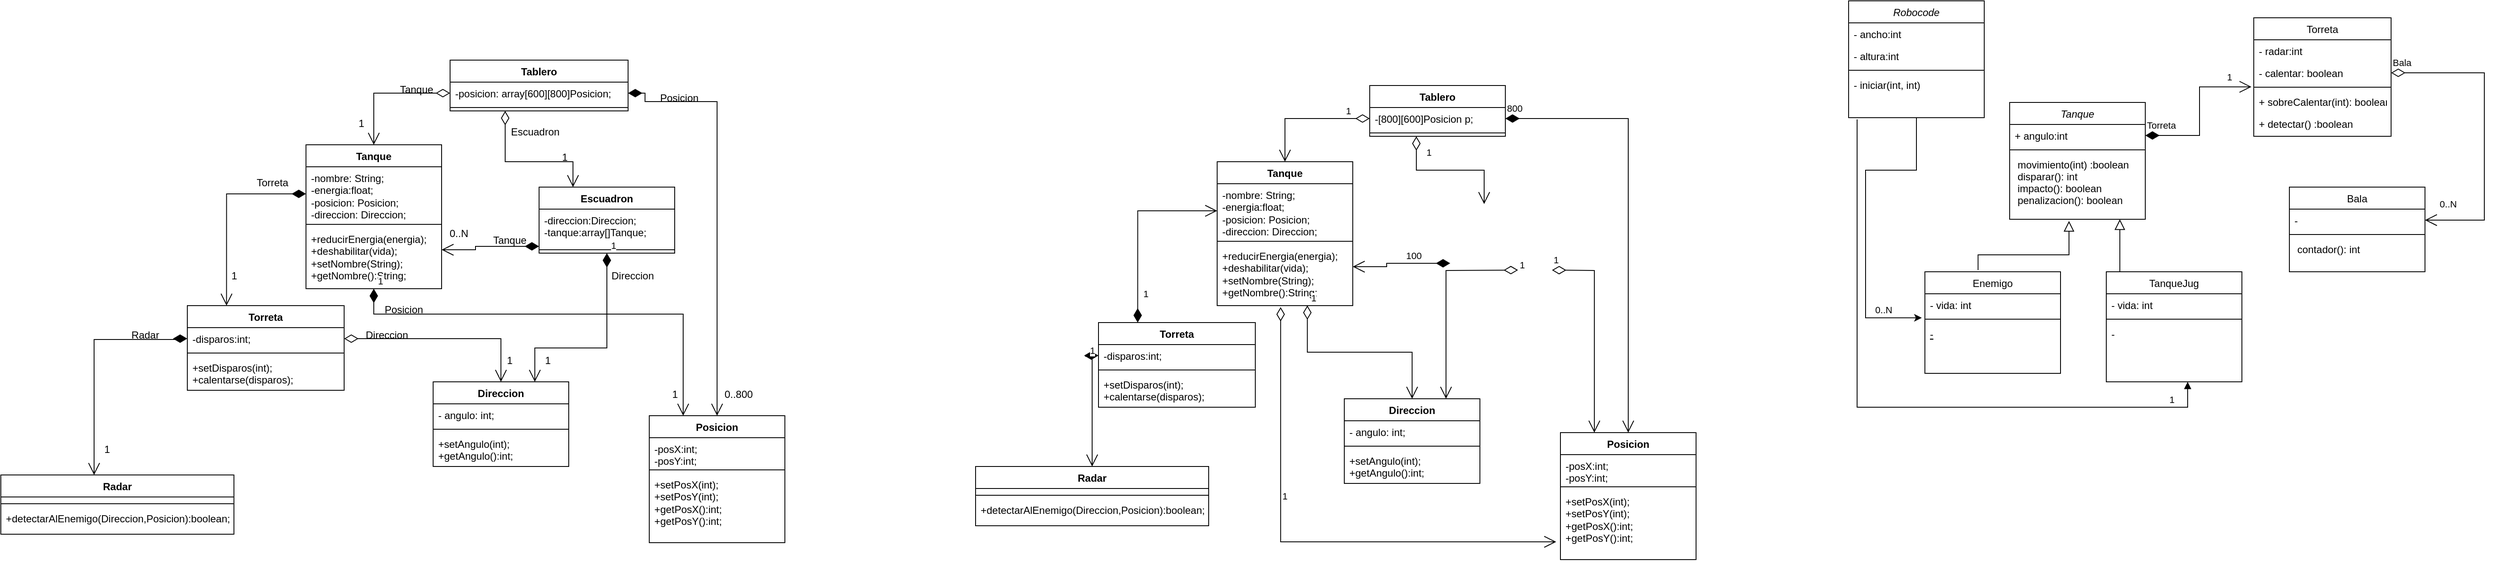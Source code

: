 <mxfile version="22.1.17" type="github" pages="4">
  <diagram name="Robocode" id="gULflxEIS_Tn6Cg3UiRG">
    <mxGraphModel dx="2035" dy="740" grid="1" gridSize="10" guides="1" tooltips="1" connect="1" arrows="1" fold="1" page="1" pageScale="1" pageWidth="827" pageHeight="1169" math="0" shadow="0">
      <root>
        <mxCell id="0" />
        <mxCell id="1" parent="0" />
        <mxCell id="RPfS-tQNrVsL4vn0U_FK-1" value="Tanque" style="swimlane;fontStyle=1;align=center;verticalAlign=top;childLayout=stackLayout;horizontal=1;startSize=26;horizontalStack=0;resizeParent=1;resizeParentMax=0;resizeLast=0;collapsible=1;marginBottom=0;whiteSpace=wrap;html=1;" parent="1" vertex="1">
          <mxGeometry x="-100" y="230" width="160" height="170" as="geometry" />
        </mxCell>
        <mxCell id="RPfS-tQNrVsL4vn0U_FK-2" value="-nombre: String;&lt;br&gt;-energia:float;&lt;br&gt;-posicion: Posicion;&lt;br&gt;-direccion: Direccion;" style="text;strokeColor=none;fillColor=none;align=left;verticalAlign=top;spacingLeft=4;spacingRight=4;overflow=hidden;rotatable=0;points=[[0,0.5],[1,0.5]];portConstraint=eastwest;whiteSpace=wrap;html=1;" parent="RPfS-tQNrVsL4vn0U_FK-1" vertex="1">
          <mxGeometry y="26" width="160" height="64" as="geometry" />
        </mxCell>
        <mxCell id="RPfS-tQNrVsL4vn0U_FK-3" value="" style="line;strokeWidth=1;fillColor=none;align=left;verticalAlign=middle;spacingTop=-1;spacingLeft=3;spacingRight=3;rotatable=0;labelPosition=right;points=[];portConstraint=eastwest;strokeColor=inherit;" parent="RPfS-tQNrVsL4vn0U_FK-1" vertex="1">
          <mxGeometry y="90" width="160" height="8" as="geometry" />
        </mxCell>
        <mxCell id="RPfS-tQNrVsL4vn0U_FK-4" value="+reducirEnergia(energia);&lt;br&gt;+deshabilitar(vida);&lt;br&gt;+setNombre(String);&lt;br&gt;+getNombre():String;" style="text;strokeColor=none;fillColor=none;align=left;verticalAlign=top;spacingLeft=4;spacingRight=4;overflow=hidden;rotatable=0;points=[[0,0.5],[1,0.5]];portConstraint=eastwest;whiteSpace=wrap;html=1;" parent="RPfS-tQNrVsL4vn0U_FK-1" vertex="1">
          <mxGeometry y="98" width="160" height="72" as="geometry" />
        </mxCell>
        <mxCell id="RPfS-tQNrVsL4vn0U_FK-5" value="Radar" style="swimlane;fontStyle=1;align=center;verticalAlign=top;childLayout=stackLayout;horizontal=1;startSize=26;horizontalStack=0;resizeParent=1;resizeParentMax=0;resizeLast=0;collapsible=1;marginBottom=0;whiteSpace=wrap;html=1;" parent="1" vertex="1">
          <mxGeometry x="-460" y="620" width="275" height="70" as="geometry" />
        </mxCell>
        <mxCell id="RPfS-tQNrVsL4vn0U_FK-6" value="+ field: type" style="text;strokeColor=none;fillColor=none;align=left;verticalAlign=top;spacingLeft=4;spacingRight=4;overflow=hidden;rotatable=0;points=[[0,0.5],[1,0.5]];portConstraint=eastwest;whiteSpace=wrap;html=1;" parent="RPfS-tQNrVsL4vn0U_FK-5" vertex="1">
          <mxGeometry y="26" width="275" height="4" as="geometry" />
        </mxCell>
        <mxCell id="RPfS-tQNrVsL4vn0U_FK-7" value="" style="line;strokeWidth=1;fillColor=none;align=left;verticalAlign=middle;spacingTop=-1;spacingLeft=3;spacingRight=3;rotatable=0;labelPosition=right;points=[];portConstraint=eastwest;strokeColor=inherit;" parent="RPfS-tQNrVsL4vn0U_FK-5" vertex="1">
          <mxGeometry y="30" width="275" height="8" as="geometry" />
        </mxCell>
        <mxCell id="RPfS-tQNrVsL4vn0U_FK-8" value="+detectarAlEnemigo(Direccion,Posicion):boolean;" style="text;strokeColor=none;fillColor=none;align=left;verticalAlign=top;spacingLeft=4;spacingRight=4;overflow=hidden;rotatable=0;points=[[0,0.5],[1,0.5]];portConstraint=eastwest;whiteSpace=wrap;html=1;" parent="RPfS-tQNrVsL4vn0U_FK-5" vertex="1">
          <mxGeometry y="38" width="275" height="32" as="geometry" />
        </mxCell>
        <mxCell id="RPfS-tQNrVsL4vn0U_FK-9" value="Torreta" style="swimlane;fontStyle=1;align=center;verticalAlign=top;childLayout=stackLayout;horizontal=1;startSize=26;horizontalStack=0;resizeParent=1;resizeParentMax=0;resizeLast=0;collapsible=1;marginBottom=0;whiteSpace=wrap;html=1;" parent="1" vertex="1">
          <mxGeometry x="-240" y="420" width="185" height="100" as="geometry" />
        </mxCell>
        <mxCell id="RPfS-tQNrVsL4vn0U_FK-10" value="-disparos:int;" style="text;strokeColor=none;fillColor=none;align=left;verticalAlign=top;spacingLeft=4;spacingRight=4;overflow=hidden;rotatable=0;points=[[0,0.5],[1,0.5]];portConstraint=eastwest;whiteSpace=wrap;html=1;" parent="RPfS-tQNrVsL4vn0U_FK-9" vertex="1">
          <mxGeometry y="26" width="185" height="26" as="geometry" />
        </mxCell>
        <mxCell id="RPfS-tQNrVsL4vn0U_FK-11" value="" style="line;strokeWidth=1;fillColor=none;align=left;verticalAlign=middle;spacingTop=-1;spacingLeft=3;spacingRight=3;rotatable=0;labelPosition=right;points=[];portConstraint=eastwest;strokeColor=inherit;" parent="RPfS-tQNrVsL4vn0U_FK-9" vertex="1">
          <mxGeometry y="52" width="185" height="8" as="geometry" />
        </mxCell>
        <mxCell id="RPfS-tQNrVsL4vn0U_FK-12" value="+setDisparos(int);&lt;br&gt;+calentarse(disparos);" style="text;strokeColor=none;fillColor=none;align=left;verticalAlign=top;spacingLeft=4;spacingRight=4;overflow=hidden;rotatable=0;points=[[0,0.5],[1,0.5]];portConstraint=eastwest;whiteSpace=wrap;html=1;" parent="RPfS-tQNrVsL4vn0U_FK-9" vertex="1">
          <mxGeometry y="60" width="185" height="40" as="geometry" />
        </mxCell>
        <mxCell id="RPfS-tQNrVsL4vn0U_FK-13" value="" style="endArrow=open;html=1;endSize=12;startArrow=diamondThin;startSize=14;startFill=1;edgeStyle=orthogonalEdgeStyle;align=left;verticalAlign=bottom;rounded=0;exitX=0;exitY=0.5;exitDx=0;exitDy=0;entryX=0.25;entryY=0;entryDx=0;entryDy=0;" parent="1" source="RPfS-tQNrVsL4vn0U_FK-2" target="RPfS-tQNrVsL4vn0U_FK-9" edge="1">
          <mxGeometry x="-0.911" y="-18" relative="1" as="geometry">
            <mxPoint x="40" y="650" as="sourcePoint" />
            <mxPoint x="200" y="650" as="targetPoint" />
            <mxPoint x="-1" as="offset" />
          </mxGeometry>
        </mxCell>
        <mxCell id="RPfS-tQNrVsL4vn0U_FK-14" value="Tablero" style="swimlane;fontStyle=1;align=center;verticalAlign=top;childLayout=stackLayout;horizontal=1;startSize=26;horizontalStack=0;resizeParent=1;resizeParentMax=0;resizeLast=0;collapsible=1;marginBottom=0;whiteSpace=wrap;html=1;" parent="1" vertex="1">
          <mxGeometry x="70" y="130" width="210" height="60" as="geometry" />
        </mxCell>
        <mxCell id="RPfS-tQNrVsL4vn0U_FK-15" value="-posicion: array[600][800]Posicion;" style="text;strokeColor=none;fillColor=none;align=left;verticalAlign=top;spacingLeft=4;spacingRight=4;overflow=hidden;rotatable=0;points=[[0,0.5],[1,0.5]];portConstraint=eastwest;whiteSpace=wrap;html=1;" parent="RPfS-tQNrVsL4vn0U_FK-14" vertex="1">
          <mxGeometry y="26" width="210" height="26" as="geometry" />
        </mxCell>
        <mxCell id="RPfS-tQNrVsL4vn0U_FK-16" value="" style="line;strokeWidth=1;fillColor=none;align=left;verticalAlign=middle;spacingTop=-1;spacingLeft=3;spacingRight=3;rotatable=0;labelPosition=right;points=[];portConstraint=eastwest;strokeColor=inherit;" parent="RPfS-tQNrVsL4vn0U_FK-14" vertex="1">
          <mxGeometry y="52" width="210" height="8" as="geometry" />
        </mxCell>
        <mxCell id="RPfS-tQNrVsL4vn0U_FK-17" value="+ method(type): type" style="text;strokeColor=none;fillColor=none;align=left;verticalAlign=top;spacingLeft=4;spacingRight=4;overflow=hidden;rotatable=0;points=[[0,0.5],[1,0.5]];portConstraint=eastwest;whiteSpace=wrap;html=1;" parent="RPfS-tQNrVsL4vn0U_FK-14" vertex="1">
          <mxGeometry y="60" width="210" as="geometry" />
        </mxCell>
        <mxCell id="RPfS-tQNrVsL4vn0U_FK-18" value="Posicion" style="swimlane;fontStyle=1;align=center;verticalAlign=top;childLayout=stackLayout;horizontal=1;startSize=26;horizontalStack=0;resizeParent=1;resizeParentMax=0;resizeLast=0;collapsible=1;marginBottom=0;whiteSpace=wrap;html=1;" parent="1" vertex="1">
          <mxGeometry x="305" y="550" width="160" height="150" as="geometry" />
        </mxCell>
        <mxCell id="RPfS-tQNrVsL4vn0U_FK-19" value="-posX:int;&lt;br&gt;-posY:int;" style="text;strokeColor=none;fillColor=none;align=left;verticalAlign=top;spacingLeft=4;spacingRight=4;overflow=hidden;rotatable=0;points=[[0,0.5],[1,0.5]];portConstraint=eastwest;whiteSpace=wrap;html=1;" parent="RPfS-tQNrVsL4vn0U_FK-18" vertex="1">
          <mxGeometry y="26" width="160" height="34" as="geometry" />
        </mxCell>
        <mxCell id="RPfS-tQNrVsL4vn0U_FK-20" value="" style="line;strokeWidth=1;fillColor=none;align=left;verticalAlign=middle;spacingTop=-1;spacingLeft=3;spacingRight=3;rotatable=0;labelPosition=right;points=[];portConstraint=eastwest;strokeColor=inherit;" parent="RPfS-tQNrVsL4vn0U_FK-18" vertex="1">
          <mxGeometry y="60" width="160" height="8" as="geometry" />
        </mxCell>
        <mxCell id="RPfS-tQNrVsL4vn0U_FK-21" value="+setPosX(int);&lt;br&gt;+setPosY(int);&lt;br&gt;+getPosX():int;&lt;br&gt;+getPosY():int;" style="text;strokeColor=none;fillColor=none;align=left;verticalAlign=top;spacingLeft=4;spacingRight=4;overflow=hidden;rotatable=0;points=[[0,0.5],[1,0.5]];portConstraint=eastwest;whiteSpace=wrap;html=1;" parent="RPfS-tQNrVsL4vn0U_FK-18" vertex="1">
          <mxGeometry y="68" width="160" height="82" as="geometry" />
        </mxCell>
        <mxCell id="RPfS-tQNrVsL4vn0U_FK-22" value="" style="endArrow=open;html=1;endSize=12;startArrow=diamondThin;startSize=14;startFill=1;edgeStyle=orthogonalEdgeStyle;align=left;verticalAlign=bottom;rounded=0;exitX=1;exitY=0.5;exitDx=0;exitDy=0;entryX=0.5;entryY=0;entryDx=0;entryDy=0;" parent="1" source="RPfS-tQNrVsL4vn0U_FK-15" target="RPfS-tQNrVsL4vn0U_FK-18" edge="1">
          <mxGeometry x="-0.845" relative="1" as="geometry">
            <mxPoint x="326.04" y="350.992" as="sourcePoint" />
            <mxPoint x="295" y="510" as="targetPoint" />
            <Array as="points">
              <mxPoint x="300" y="169" />
              <mxPoint x="300" y="179" />
              <mxPoint x="385" y="179" />
            </Array>
            <mxPoint as="offset" />
          </mxGeometry>
        </mxCell>
        <mxCell id="RPfS-tQNrVsL4vn0U_FK-23" value="" style="endArrow=open;html=1;endSize=12;startArrow=diamondThin;startSize=14;startFill=0;edgeStyle=orthogonalEdgeStyle;align=left;verticalAlign=bottom;rounded=0;entryX=0.5;entryY=0;entryDx=0;entryDy=0;exitX=0;exitY=0.5;exitDx=0;exitDy=0;" parent="1" source="RPfS-tQNrVsL4vn0U_FK-15" target="RPfS-tQNrVsL4vn0U_FK-1" edge="1">
          <mxGeometry x="-0.605" relative="1" as="geometry">
            <mxPoint x="-250" y="200" as="sourcePoint" />
            <mxPoint x="-90" y="340" as="targetPoint" />
            <mxPoint as="offset" />
          </mxGeometry>
        </mxCell>
        <mxCell id="RPfS-tQNrVsL4vn0U_FK-24" value="" style="endArrow=open;html=1;endSize=12;startArrow=diamondThin;startSize=14;startFill=0;edgeStyle=orthogonalEdgeStyle;align=left;verticalAlign=bottom;rounded=0;entryX=0.25;entryY=0;entryDx=0;entryDy=0;" parent="1" source="RPfS-tQNrVsL4vn0U_FK-17" target="RPfS-tQNrVsL4vn0U_FK-27" edge="1">
          <mxGeometry x="-0.649" y="10" relative="1" as="geometry">
            <mxPoint x="105" y="270" as="sourcePoint" />
            <mxPoint x="135" y="390" as="targetPoint" />
            <Array as="points">
              <mxPoint x="135" y="250" />
              <mxPoint x="215" y="250" />
            </Array>
            <mxPoint as="offset" />
          </mxGeometry>
        </mxCell>
        <mxCell id="RPfS-tQNrVsL4vn0U_FK-25" value="" style="endArrow=open;html=1;endSize=12;startArrow=diamondThin;startSize=14;startFill=1;edgeStyle=orthogonalEdgeStyle;align=left;verticalAlign=bottom;rounded=0;exitX=0;exitY=0.5;exitDx=0;exitDy=0;" parent="1" source="RPfS-tQNrVsL4vn0U_FK-10" edge="1">
          <mxGeometry x="1" y="13" relative="1" as="geometry">
            <mxPoint x="-310.05" y="464.96" as="sourcePoint" />
            <mxPoint x="-350" y="620" as="targetPoint" />
            <Array as="points">
              <mxPoint x="-255" y="459" />
              <mxPoint x="-255" y="460" />
              <mxPoint x="-350" y="460" />
              <mxPoint x="-350" y="620" />
            </Array>
            <mxPoint x="8" y="3" as="offset" />
          </mxGeometry>
        </mxCell>
        <mxCell id="RPfS-tQNrVsL4vn0U_FK-26" value="" style="endArrow=open;html=1;endSize=12;startArrow=diamondThin;startSize=14;startFill=1;edgeStyle=orthogonalEdgeStyle;align=left;verticalAlign=bottom;rounded=0;" parent="1" edge="1">
          <mxGeometry x="-0.098" relative="1" as="geometry">
            <mxPoint x="175" y="350" as="sourcePoint" />
            <mxPoint x="60" y="354" as="targetPoint" />
            <Array as="points">
              <mxPoint x="100" y="350" />
              <mxPoint x="100" y="354" />
              <mxPoint x="60" y="354" />
            </Array>
            <mxPoint as="offset" />
          </mxGeometry>
        </mxCell>
        <mxCell id="RPfS-tQNrVsL4vn0U_FK-27" value="Escuadron" style="swimlane;fontStyle=1;align=center;verticalAlign=top;childLayout=stackLayout;horizontal=1;startSize=26;horizontalStack=0;resizeParent=1;resizeParentMax=0;resizeLast=0;collapsible=1;marginBottom=0;whiteSpace=wrap;html=1;" parent="1" vertex="1">
          <mxGeometry x="175" y="280" width="160" height="78" as="geometry" />
        </mxCell>
        <mxCell id="RPfS-tQNrVsL4vn0U_FK-28" value="-direccion:Direccion;&lt;br&gt;-tanque:array[]Tanque;" style="text;strokeColor=none;fillColor=none;align=left;verticalAlign=top;spacingLeft=4;spacingRight=4;overflow=hidden;rotatable=0;points=[[0,0.5],[1,0.5]];portConstraint=eastwest;whiteSpace=wrap;html=1;" parent="RPfS-tQNrVsL4vn0U_FK-27" vertex="1">
          <mxGeometry y="26" width="160" height="44" as="geometry" />
        </mxCell>
        <mxCell id="RPfS-tQNrVsL4vn0U_FK-29" value="" style="line;strokeWidth=1;fillColor=none;align=left;verticalAlign=middle;spacingTop=-1;spacingLeft=3;spacingRight=3;rotatable=0;labelPosition=right;points=[];portConstraint=eastwest;strokeColor=inherit;" parent="RPfS-tQNrVsL4vn0U_FK-27" vertex="1">
          <mxGeometry y="70" width="160" height="8" as="geometry" />
        </mxCell>
        <mxCell id="RPfS-tQNrVsL4vn0U_FK-30" value="Direccion" style="swimlane;fontStyle=1;align=center;verticalAlign=top;childLayout=stackLayout;horizontal=1;startSize=26;horizontalStack=0;resizeParent=1;resizeParentMax=0;resizeLast=0;collapsible=1;marginBottom=0;whiteSpace=wrap;html=1;" parent="1" vertex="1">
          <mxGeometry x="50" y="510" width="160" height="100" as="geometry" />
        </mxCell>
        <mxCell id="RPfS-tQNrVsL4vn0U_FK-31" value="- angulo: int;" style="text;strokeColor=none;fillColor=none;align=left;verticalAlign=top;spacingLeft=4;spacingRight=4;overflow=hidden;rotatable=0;points=[[0,0.5],[1,0.5]];portConstraint=eastwest;whiteSpace=wrap;html=1;" parent="RPfS-tQNrVsL4vn0U_FK-30" vertex="1">
          <mxGeometry y="26" width="160" height="26" as="geometry" />
        </mxCell>
        <mxCell id="RPfS-tQNrVsL4vn0U_FK-32" value="" style="line;strokeWidth=1;fillColor=none;align=left;verticalAlign=middle;spacingTop=-1;spacingLeft=3;spacingRight=3;rotatable=0;labelPosition=right;points=[];portConstraint=eastwest;strokeColor=inherit;" parent="RPfS-tQNrVsL4vn0U_FK-30" vertex="1">
          <mxGeometry y="52" width="160" height="8" as="geometry" />
        </mxCell>
        <mxCell id="RPfS-tQNrVsL4vn0U_FK-33" value="+setAngulo(int);&lt;br&gt;+getAngulo():int;" style="text;strokeColor=none;fillColor=none;align=left;verticalAlign=top;spacingLeft=4;spacingRight=4;overflow=hidden;rotatable=0;points=[[0,0.5],[1,0.5]];portConstraint=eastwest;whiteSpace=wrap;html=1;" parent="RPfS-tQNrVsL4vn0U_FK-30" vertex="1">
          <mxGeometry y="60" width="160" height="40" as="geometry" />
        </mxCell>
        <mxCell id="RPfS-tQNrVsL4vn0U_FK-34" value="" style="endArrow=open;html=1;endSize=12;startArrow=diamondThin;startSize=14;startFill=0;edgeStyle=orthogonalEdgeStyle;align=left;verticalAlign=bottom;rounded=0;exitX=1;exitY=0.5;exitDx=0;exitDy=0;entryX=0.5;entryY=0;entryDx=0;entryDy=0;" parent="1" source="RPfS-tQNrVsL4vn0U_FK-10" target="RPfS-tQNrVsL4vn0U_FK-30" edge="1">
          <mxGeometry x="0.483" y="-1" relative="1" as="geometry">
            <mxPoint x="70" y="430" as="sourcePoint" />
            <mxPoint x="230" y="430" as="targetPoint" />
            <mxPoint as="offset" />
          </mxGeometry>
        </mxCell>
        <mxCell id="RPfS-tQNrVsL4vn0U_FK-35" value="Tanque" style="swimlane;fontStyle=1;align=center;verticalAlign=top;childLayout=stackLayout;horizontal=1;startSize=26;horizontalStack=0;resizeParent=1;resizeParentMax=0;resizeLast=0;collapsible=1;marginBottom=0;whiteSpace=wrap;html=1;" parent="1" vertex="1">
          <mxGeometry x="975" y="250" width="160" height="170" as="geometry" />
        </mxCell>
        <mxCell id="RPfS-tQNrVsL4vn0U_FK-36" value="-nombre: String;&lt;br&gt;-energia:float;&lt;br&gt;-posicion: Posicion;&lt;br&gt;-direccion: Direccion;" style="text;strokeColor=none;fillColor=none;align=left;verticalAlign=top;spacingLeft=4;spacingRight=4;overflow=hidden;rotatable=0;points=[[0,0.5],[1,0.5]];portConstraint=eastwest;whiteSpace=wrap;html=1;" parent="RPfS-tQNrVsL4vn0U_FK-35" vertex="1">
          <mxGeometry y="26" width="160" height="64" as="geometry" />
        </mxCell>
        <mxCell id="RPfS-tQNrVsL4vn0U_FK-37" value="" style="line;strokeWidth=1;fillColor=none;align=left;verticalAlign=middle;spacingTop=-1;spacingLeft=3;spacingRight=3;rotatable=0;labelPosition=right;points=[];portConstraint=eastwest;strokeColor=inherit;" parent="RPfS-tQNrVsL4vn0U_FK-35" vertex="1">
          <mxGeometry y="90" width="160" height="8" as="geometry" />
        </mxCell>
        <mxCell id="RPfS-tQNrVsL4vn0U_FK-38" value="+reducirEnergia(energia);&lt;br&gt;+deshabilitar(vida);&lt;br&gt;+setNombre(String);&lt;br&gt;+getNombre():String;" style="text;strokeColor=none;fillColor=none;align=left;verticalAlign=top;spacingLeft=4;spacingRight=4;overflow=hidden;rotatable=0;points=[[0,0.5],[1,0.5]];portConstraint=eastwest;whiteSpace=wrap;html=1;" parent="RPfS-tQNrVsL4vn0U_FK-35" vertex="1">
          <mxGeometry y="98" width="160" height="72" as="geometry" />
        </mxCell>
        <mxCell id="RPfS-tQNrVsL4vn0U_FK-39" value="Radar" style="swimlane;fontStyle=1;align=center;verticalAlign=top;childLayout=stackLayout;horizontal=1;startSize=26;horizontalStack=0;resizeParent=1;resizeParentMax=0;resizeLast=0;collapsible=1;marginBottom=0;whiteSpace=wrap;html=1;" parent="1" vertex="1">
          <mxGeometry x="690" y="610" width="275" height="70" as="geometry" />
        </mxCell>
        <mxCell id="RPfS-tQNrVsL4vn0U_FK-40" value="+ field: type" style="text;strokeColor=none;fillColor=none;align=left;verticalAlign=top;spacingLeft=4;spacingRight=4;overflow=hidden;rotatable=0;points=[[0,0.5],[1,0.5]];portConstraint=eastwest;whiteSpace=wrap;html=1;" parent="RPfS-tQNrVsL4vn0U_FK-39" vertex="1">
          <mxGeometry y="26" width="275" height="4" as="geometry" />
        </mxCell>
        <mxCell id="RPfS-tQNrVsL4vn0U_FK-41" value="" style="line;strokeWidth=1;fillColor=none;align=left;verticalAlign=middle;spacingTop=-1;spacingLeft=3;spacingRight=3;rotatable=0;labelPosition=right;points=[];portConstraint=eastwest;strokeColor=inherit;" parent="RPfS-tQNrVsL4vn0U_FK-39" vertex="1">
          <mxGeometry y="30" width="275" height="8" as="geometry" />
        </mxCell>
        <mxCell id="RPfS-tQNrVsL4vn0U_FK-42" value="+detectarAlEnemigo(Direccion,Posicion):boolean;" style="text;strokeColor=none;fillColor=none;align=left;verticalAlign=top;spacingLeft=4;spacingRight=4;overflow=hidden;rotatable=0;points=[[0,0.5],[1,0.5]];portConstraint=eastwest;whiteSpace=wrap;html=1;" parent="RPfS-tQNrVsL4vn0U_FK-39" vertex="1">
          <mxGeometry y="38" width="275" height="32" as="geometry" />
        </mxCell>
        <mxCell id="RPfS-tQNrVsL4vn0U_FK-43" value="Torreta" style="swimlane;fontStyle=1;align=center;verticalAlign=top;childLayout=stackLayout;horizontal=1;startSize=26;horizontalStack=0;resizeParent=1;resizeParentMax=0;resizeLast=0;collapsible=1;marginBottom=0;whiteSpace=wrap;html=1;" parent="1" vertex="1">
          <mxGeometry x="835" y="440" width="185" height="100" as="geometry" />
        </mxCell>
        <mxCell id="RPfS-tQNrVsL4vn0U_FK-44" value="-disparos:int;" style="text;strokeColor=none;fillColor=none;align=left;verticalAlign=top;spacingLeft=4;spacingRight=4;overflow=hidden;rotatable=0;points=[[0,0.5],[1,0.5]];portConstraint=eastwest;whiteSpace=wrap;html=1;" parent="RPfS-tQNrVsL4vn0U_FK-43" vertex="1">
          <mxGeometry y="26" width="185" height="26" as="geometry" />
        </mxCell>
        <mxCell id="RPfS-tQNrVsL4vn0U_FK-45" value="" style="line;strokeWidth=1;fillColor=none;align=left;verticalAlign=middle;spacingTop=-1;spacingLeft=3;spacingRight=3;rotatable=0;labelPosition=right;points=[];portConstraint=eastwest;strokeColor=inherit;" parent="RPfS-tQNrVsL4vn0U_FK-43" vertex="1">
          <mxGeometry y="52" width="185" height="8" as="geometry" />
        </mxCell>
        <mxCell id="RPfS-tQNrVsL4vn0U_FK-46" value="+setDisparos(int);&lt;br&gt;+calentarse(disparos);" style="text;strokeColor=none;fillColor=none;align=left;verticalAlign=top;spacingLeft=4;spacingRight=4;overflow=hidden;rotatable=0;points=[[0,0.5],[1,0.5]];portConstraint=eastwest;whiteSpace=wrap;html=1;" parent="RPfS-tQNrVsL4vn0U_FK-43" vertex="1">
          <mxGeometry y="60" width="185" height="40" as="geometry" />
        </mxCell>
        <mxCell id="RPfS-tQNrVsL4vn0U_FK-47" value="1" style="endArrow=open;html=1;endSize=12;startArrow=diamondThin;startSize=14;startFill=1;edgeStyle=orthogonalEdgeStyle;align=left;verticalAlign=bottom;rounded=0;exitX=0.25;exitY=0;exitDx=0;exitDy=0;entryX=0;entryY=0.5;entryDx=0;entryDy=0;" parent="1" source="RPfS-tQNrVsL4vn0U_FK-43" target="RPfS-tQNrVsL4vn0U_FK-36" edge="1">
          <mxGeometry x="-0.778" y="-5" relative="1" as="geometry">
            <mxPoint x="1275" y="670" as="sourcePoint" />
            <mxPoint x="1115" y="670" as="targetPoint" />
            <mxPoint as="offset" />
          </mxGeometry>
        </mxCell>
        <mxCell id="RPfS-tQNrVsL4vn0U_FK-48" value="Tablero" style="swimlane;fontStyle=1;align=center;verticalAlign=top;childLayout=stackLayout;horizontal=1;startSize=26;horizontalStack=0;resizeParent=1;resizeParentMax=0;resizeLast=0;collapsible=1;marginBottom=0;whiteSpace=wrap;html=1;" parent="1" vertex="1">
          <mxGeometry x="1155" y="160" width="160" height="60" as="geometry" />
        </mxCell>
        <mxCell id="RPfS-tQNrVsL4vn0U_FK-49" value="-[800][600]Posicion p;&amp;nbsp;" style="text;strokeColor=none;fillColor=none;align=left;verticalAlign=top;spacingLeft=4;spacingRight=4;overflow=hidden;rotatable=0;points=[[0,0.5],[1,0.5]];portConstraint=eastwest;whiteSpace=wrap;html=1;" parent="RPfS-tQNrVsL4vn0U_FK-48" vertex="1">
          <mxGeometry y="26" width="160" height="26" as="geometry" />
        </mxCell>
        <mxCell id="RPfS-tQNrVsL4vn0U_FK-50" value="" style="line;strokeWidth=1;fillColor=none;align=left;verticalAlign=middle;spacingTop=-1;spacingLeft=3;spacingRight=3;rotatable=0;labelPosition=right;points=[];portConstraint=eastwest;strokeColor=inherit;" parent="RPfS-tQNrVsL4vn0U_FK-48" vertex="1">
          <mxGeometry y="52" width="160" height="8" as="geometry" />
        </mxCell>
        <mxCell id="RPfS-tQNrVsL4vn0U_FK-51" value="+ method(type): type" style="text;strokeColor=none;fillColor=none;align=left;verticalAlign=top;spacingLeft=4;spacingRight=4;overflow=hidden;rotatable=0;points=[[0,0.5],[1,0.5]];portConstraint=eastwest;whiteSpace=wrap;html=1;" parent="RPfS-tQNrVsL4vn0U_FK-48" vertex="1">
          <mxGeometry y="60" width="160" as="geometry" />
        </mxCell>
        <mxCell id="RPfS-tQNrVsL4vn0U_FK-52" value="Posicion" style="swimlane;fontStyle=1;align=center;verticalAlign=top;childLayout=stackLayout;horizontal=1;startSize=26;horizontalStack=0;resizeParent=1;resizeParentMax=0;resizeLast=0;collapsible=1;marginBottom=0;whiteSpace=wrap;html=1;" parent="1" vertex="1">
          <mxGeometry x="1380" y="570" width="160" height="150" as="geometry" />
        </mxCell>
        <mxCell id="RPfS-tQNrVsL4vn0U_FK-53" value="-posX:int;&lt;br&gt;-posY:int;" style="text;strokeColor=none;fillColor=none;align=left;verticalAlign=top;spacingLeft=4;spacingRight=4;overflow=hidden;rotatable=0;points=[[0,0.5],[1,0.5]];portConstraint=eastwest;whiteSpace=wrap;html=1;" parent="RPfS-tQNrVsL4vn0U_FK-52" vertex="1">
          <mxGeometry y="26" width="160" height="34" as="geometry" />
        </mxCell>
        <mxCell id="RPfS-tQNrVsL4vn0U_FK-54" value="" style="line;strokeWidth=1;fillColor=none;align=left;verticalAlign=middle;spacingTop=-1;spacingLeft=3;spacingRight=3;rotatable=0;labelPosition=right;points=[];portConstraint=eastwest;strokeColor=inherit;" parent="RPfS-tQNrVsL4vn0U_FK-52" vertex="1">
          <mxGeometry y="60" width="160" height="8" as="geometry" />
        </mxCell>
        <mxCell id="RPfS-tQNrVsL4vn0U_FK-55" value="+setPosX(int);&lt;br&gt;+setPosY(int);&lt;br&gt;+getPosX():int;&lt;br&gt;+getPosY():int;" style="text;strokeColor=none;fillColor=none;align=left;verticalAlign=top;spacingLeft=4;spacingRight=4;overflow=hidden;rotatable=0;points=[[0,0.5],[1,0.5]];portConstraint=eastwest;whiteSpace=wrap;html=1;" parent="RPfS-tQNrVsL4vn0U_FK-52" vertex="1">
          <mxGeometry y="68" width="160" height="82" as="geometry" />
        </mxCell>
        <mxCell id="RPfS-tQNrVsL4vn0U_FK-56" value="800" style="endArrow=open;html=1;endSize=12;startArrow=diamondThin;startSize=14;startFill=1;edgeStyle=orthogonalEdgeStyle;align=left;verticalAlign=bottom;rounded=0;exitX=1;exitY=0.5;exitDx=0;exitDy=0;entryX=0.5;entryY=0;entryDx=0;entryDy=0;" parent="1" source="RPfS-tQNrVsL4vn0U_FK-49" target="RPfS-tQNrVsL4vn0U_FK-52" edge="1">
          <mxGeometry x="-1" y="3" relative="1" as="geometry">
            <mxPoint x="1401.04" y="370.992" as="sourcePoint" />
            <mxPoint x="1370" y="530" as="targetPoint" />
            <Array as="points">
              <mxPoint x="1460" y="199" />
            </Array>
          </mxGeometry>
        </mxCell>
        <mxCell id="RPfS-tQNrVsL4vn0U_FK-57" value="1" style="endArrow=open;html=1;endSize=12;startArrow=diamondThin;startSize=14;startFill=0;edgeStyle=orthogonalEdgeStyle;align=left;verticalAlign=bottom;rounded=0;entryX=0.5;entryY=0;entryDx=0;entryDy=0;exitX=0;exitY=0.5;exitDx=0;exitDy=0;" parent="1" source="RPfS-tQNrVsL4vn0U_FK-49" target="RPfS-tQNrVsL4vn0U_FK-35" edge="1">
          <mxGeometry x="-0.605" relative="1" as="geometry">
            <mxPoint x="825" y="220" as="sourcePoint" />
            <mxPoint x="985" y="360" as="targetPoint" />
            <mxPoint as="offset" />
          </mxGeometry>
        </mxCell>
        <mxCell id="RPfS-tQNrVsL4vn0U_FK-58" value="1" style="endArrow=open;html=1;endSize=12;startArrow=diamondThin;startSize=14;startFill=0;edgeStyle=orthogonalEdgeStyle;align=left;verticalAlign=bottom;rounded=0;entryX=0.25;entryY=0;entryDx=0;entryDy=0;" parent="1" source="RPfS-tQNrVsL4vn0U_FK-51" edge="1">
          <mxGeometry x="-0.649" y="10" relative="1" as="geometry">
            <mxPoint x="1180" y="290" as="sourcePoint" />
            <mxPoint x="1290.0" y="300" as="targetPoint" />
            <Array as="points">
              <mxPoint x="1210" y="260" />
              <mxPoint x="1290" y="260" />
            </Array>
            <mxPoint as="offset" />
          </mxGeometry>
        </mxCell>
        <mxCell id="RPfS-tQNrVsL4vn0U_FK-59" value="1" style="endArrow=open;html=1;endSize=12;startArrow=diamondThin;startSize=14;startFill=1;edgeStyle=orthogonalEdgeStyle;align=left;verticalAlign=bottom;rounded=0;exitX=0;exitY=0.5;exitDx=0;exitDy=0;entryX=0.5;entryY=0;entryDx=0;entryDy=0;" parent="1" source="RPfS-tQNrVsL4vn0U_FK-44" target="RPfS-tQNrVsL4vn0U_FK-39" edge="1">
          <mxGeometry x="-0.751" y="-2" relative="1" as="geometry">
            <mxPoint x="764.95" y="484.96" as="sourcePoint" />
            <mxPoint x="724.993" y="584.96" as="targetPoint" />
            <Array as="points">
              <mxPoint x="820" y="479" />
              <mxPoint x="827" y="480" />
            </Array>
            <mxPoint as="offset" />
          </mxGeometry>
        </mxCell>
        <mxCell id="RPfS-tQNrVsL4vn0U_FK-60" value="1" style="endArrow=open;html=1;endSize=12;startArrow=diamondThin;startSize=14;startFill=0;edgeStyle=orthogonalEdgeStyle;align=left;verticalAlign=bottom;rounded=0;exitX=0.468;exitY=1.025;exitDx=0;exitDy=0;exitPerimeter=0;" parent="1" source="RPfS-tQNrVsL4vn0U_FK-38" edge="1">
          <mxGeometry x="-0.23" relative="1" as="geometry">
            <mxPoint x="1050" y="420" as="sourcePoint" />
            <mxPoint x="1375" y="699" as="targetPoint" />
            <Array as="points">
              <mxPoint x="1050" y="699" />
            </Array>
            <mxPoint as="offset" />
          </mxGeometry>
        </mxCell>
        <mxCell id="RPfS-tQNrVsL4vn0U_FK-61" value="100" style="endArrow=open;html=1;endSize=12;startArrow=diamondThin;startSize=14;startFill=1;edgeStyle=orthogonalEdgeStyle;align=left;verticalAlign=bottom;rounded=0;" parent="1" edge="1">
          <mxGeometry x="-0.096" relative="1" as="geometry">
            <mxPoint x="1250" y="370" as="sourcePoint" />
            <mxPoint x="1135" y="374" as="targetPoint" />
            <Array as="points">
              <mxPoint x="1175" y="370" />
              <mxPoint x="1175" y="374" />
              <mxPoint x="1135" y="374" />
            </Array>
            <mxPoint as="offset" />
          </mxGeometry>
        </mxCell>
        <mxCell id="RPfS-tQNrVsL4vn0U_FK-62" value="Direccion" style="swimlane;fontStyle=1;align=center;verticalAlign=top;childLayout=stackLayout;horizontal=1;startSize=26;horizontalStack=0;resizeParent=1;resizeParentMax=0;resizeLast=0;collapsible=1;marginBottom=0;whiteSpace=wrap;html=1;" parent="1" vertex="1">
          <mxGeometry x="1125" y="530" width="160" height="100" as="geometry" />
        </mxCell>
        <mxCell id="RPfS-tQNrVsL4vn0U_FK-63" value="- angulo: int;" style="text;strokeColor=none;fillColor=none;align=left;verticalAlign=top;spacingLeft=4;spacingRight=4;overflow=hidden;rotatable=0;points=[[0,0.5],[1,0.5]];portConstraint=eastwest;whiteSpace=wrap;html=1;" parent="RPfS-tQNrVsL4vn0U_FK-62" vertex="1">
          <mxGeometry y="26" width="160" height="26" as="geometry" />
        </mxCell>
        <mxCell id="RPfS-tQNrVsL4vn0U_FK-64" value="" style="line;strokeWidth=1;fillColor=none;align=left;verticalAlign=middle;spacingTop=-1;spacingLeft=3;spacingRight=3;rotatable=0;labelPosition=right;points=[];portConstraint=eastwest;strokeColor=inherit;" parent="RPfS-tQNrVsL4vn0U_FK-62" vertex="1">
          <mxGeometry y="52" width="160" height="8" as="geometry" />
        </mxCell>
        <mxCell id="RPfS-tQNrVsL4vn0U_FK-65" value="+setAngulo(int);&lt;br&gt;+getAngulo():int;" style="text;strokeColor=none;fillColor=none;align=left;verticalAlign=top;spacingLeft=4;spacingRight=4;overflow=hidden;rotatable=0;points=[[0,0.5],[1,0.5]];portConstraint=eastwest;whiteSpace=wrap;html=1;" parent="RPfS-tQNrVsL4vn0U_FK-62" vertex="1">
          <mxGeometry y="60" width="160" height="40" as="geometry" />
        </mxCell>
        <mxCell id="RPfS-tQNrVsL4vn0U_FK-66" value="1" style="endArrow=open;html=1;endSize=12;startArrow=diamondThin;startSize=14;startFill=0;edgeStyle=orthogonalEdgeStyle;align=left;verticalAlign=bottom;rounded=0;exitX=0.665;exitY=0.996;exitDx=0;exitDy=0;exitPerimeter=0;entryX=0.5;entryY=0;entryDx=0;entryDy=0;" parent="1" source="RPfS-tQNrVsL4vn0U_FK-38" target="RPfS-tQNrVsL4vn0U_FK-62" edge="1">
          <mxGeometry x="-1" y="3" relative="1" as="geometry">
            <mxPoint x="1145" y="450" as="sourcePoint" />
            <mxPoint x="1305" y="450" as="targetPoint" />
          </mxGeometry>
        </mxCell>
        <mxCell id="RPfS-tQNrVsL4vn0U_FK-67" value="1" style="endArrow=open;html=1;endSize=12;startArrow=diamondThin;startSize=14;startFill=0;edgeStyle=orthogonalEdgeStyle;align=left;verticalAlign=bottom;rounded=0;exitX=0.5;exitY=1;exitDx=0;exitDy=0;entryX=0.75;entryY=0;entryDx=0;entryDy=0;" parent="1" target="RPfS-tQNrVsL4vn0U_FK-62" edge="1">
          <mxGeometry x="-1" y="3" relative="1" as="geometry">
            <mxPoint x="1330.0" y="378.0" as="sourcePoint" />
            <mxPoint x="1255" y="440" as="targetPoint" />
          </mxGeometry>
        </mxCell>
        <mxCell id="RPfS-tQNrVsL4vn0U_FK-68" value="1" style="endArrow=open;html=1;endSize=12;startArrow=diamondThin;startSize=14;startFill=0;edgeStyle=orthogonalEdgeStyle;align=left;verticalAlign=bottom;rounded=0;exitX=0.75;exitY=1;exitDx=0;exitDy=0;entryX=0.25;entryY=0;entryDx=0;entryDy=0;" parent="1" target="RPfS-tQNrVsL4vn0U_FK-52" edge="1">
          <mxGeometry x="-1" y="3" relative="1" as="geometry">
            <mxPoint x="1370.0" y="378.0" as="sourcePoint" />
            <mxPoint x="1365" y="572" as="targetPoint" />
          </mxGeometry>
        </mxCell>
        <mxCell id="RPfS-tQNrVsL4vn0U_FK-69" value="1" style="endArrow=open;html=1;endSize=12;startArrow=diamondThin;startSize=14;startFill=1;edgeStyle=orthogonalEdgeStyle;align=left;verticalAlign=bottom;rounded=0;entryX=0.25;entryY=0;entryDx=0;entryDy=0;exitX=0.5;exitY=1;exitDx=0;exitDy=0;exitPerimeter=0;" parent="1" source="RPfS-tQNrVsL4vn0U_FK-4" target="RPfS-tQNrVsL4vn0U_FK-18" edge="1">
          <mxGeometry x="-1" y="3" relative="1" as="geometry">
            <mxPoint x="-10" y="420" as="sourcePoint" />
            <mxPoint x="100" y="420" as="targetPoint" />
            <Array as="points">
              <mxPoint x="-20" y="430" />
              <mxPoint x="345" y="430" />
            </Array>
          </mxGeometry>
        </mxCell>
        <mxCell id="RPfS-tQNrVsL4vn0U_FK-70" value="Tanque" style="swimlane;fontStyle=2;align=center;verticalAlign=top;childLayout=stackLayout;horizontal=1;startSize=26;horizontalStack=0;resizeParent=1;resizeLast=0;collapsible=1;marginBottom=0;rounded=0;shadow=0;strokeWidth=1;" parent="1" vertex="1">
          <mxGeometry x="1910" y="180" width="160" height="138" as="geometry">
            <mxRectangle x="230" y="140" width="160" height="26" as="alternateBounds" />
          </mxGeometry>
        </mxCell>
        <mxCell id="RPfS-tQNrVsL4vn0U_FK-71" value="+ angulo:int" style="text;align=left;verticalAlign=top;spacingLeft=4;spacingRight=4;overflow=hidden;rotatable=0;points=[[0,0.5],[1,0.5]];portConstraint=eastwest;" parent="RPfS-tQNrVsL4vn0U_FK-70" vertex="1">
          <mxGeometry y="26" width="160" height="26" as="geometry" />
        </mxCell>
        <mxCell id="RPfS-tQNrVsL4vn0U_FK-72" value="" style="line;html=1;strokeWidth=1;align=left;verticalAlign=middle;spacingTop=-1;spacingLeft=3;spacingRight=3;rotatable=0;labelPosition=right;points=[];portConstraint=eastwest;" parent="RPfS-tQNrVsL4vn0U_FK-70" vertex="1">
          <mxGeometry y="52" width="160" height="8" as="geometry" />
        </mxCell>
        <mxCell id="RPfS-tQNrVsL4vn0U_FK-73" value=" movimiento(int) :boolean&#xa; disparar(): int&#xa; impacto(): boolean&#xa; penalizacion(): boolean" style="text;align=left;verticalAlign=top;spacingLeft=4;spacingRight=4;overflow=hidden;rotatable=0;points=[[0,0.5],[1,0.5]];portConstraint=eastwest;" parent="RPfS-tQNrVsL4vn0U_FK-70" vertex="1">
          <mxGeometry y="60" width="160" height="60" as="geometry" />
        </mxCell>
        <mxCell id="RPfS-tQNrVsL4vn0U_FK-74" value="Enemigo" style="swimlane;fontStyle=0;align=center;verticalAlign=top;childLayout=stackLayout;horizontal=1;startSize=26;horizontalStack=0;resizeParent=1;resizeLast=0;collapsible=1;marginBottom=0;rounded=0;shadow=0;strokeWidth=1;" parent="1" vertex="1">
          <mxGeometry x="1810" y="380" width="160" height="120" as="geometry">
            <mxRectangle x="130" y="380" width="160" height="26" as="alternateBounds" />
          </mxGeometry>
        </mxCell>
        <mxCell id="RPfS-tQNrVsL4vn0U_FK-75" value="- vida: int" style="text;align=left;verticalAlign=top;spacingLeft=4;spacingRight=4;overflow=hidden;rotatable=0;points=[[0,0.5],[1,0.5]];portConstraint=eastwest;" parent="RPfS-tQNrVsL4vn0U_FK-74" vertex="1">
          <mxGeometry y="26" width="160" height="26" as="geometry" />
        </mxCell>
        <mxCell id="RPfS-tQNrVsL4vn0U_FK-76" value="" style="line;html=1;strokeWidth=1;align=left;verticalAlign=middle;spacingTop=-1;spacingLeft=3;spacingRight=3;rotatable=0;labelPosition=right;points=[];portConstraint=eastwest;" parent="RPfS-tQNrVsL4vn0U_FK-74" vertex="1">
          <mxGeometry y="52" width="160" height="8" as="geometry" />
        </mxCell>
        <mxCell id="RPfS-tQNrVsL4vn0U_FK-77" value="-" style="text;align=left;verticalAlign=top;spacingLeft=4;spacingRight=4;overflow=hidden;rotatable=0;points=[[0,0.5],[1,0.5]];portConstraint=eastwest;fontStyle=4" parent="RPfS-tQNrVsL4vn0U_FK-74" vertex="1">
          <mxGeometry y="60" width="160" height="60" as="geometry" />
        </mxCell>
        <mxCell id="RPfS-tQNrVsL4vn0U_FK-78" value="" style="endArrow=block;endSize=10;endFill=0;shadow=0;strokeWidth=1;rounded=0;edgeStyle=elbowEdgeStyle;elbow=vertical;exitX=0.392;exitY=-0.017;exitDx=0;exitDy=0;exitPerimeter=0;" parent="1" source="RPfS-tQNrVsL4vn0U_FK-74" edge="1">
          <mxGeometry width="160" relative="1" as="geometry">
            <mxPoint x="1890" y="213" as="sourcePoint" />
            <mxPoint x="1980" y="320" as="targetPoint" />
            <Array as="points">
              <mxPoint x="1900" y="360" />
              <mxPoint x="1940" y="349" />
            </Array>
          </mxGeometry>
        </mxCell>
        <mxCell id="RPfS-tQNrVsL4vn0U_FK-79" value="TanqueJug" style="swimlane;fontStyle=0;align=center;verticalAlign=top;childLayout=stackLayout;horizontal=1;startSize=26;horizontalStack=0;resizeParent=1;resizeLast=0;collapsible=1;marginBottom=0;rounded=0;shadow=0;strokeWidth=1;" parent="1" vertex="1">
          <mxGeometry x="2024" y="380" width="160" height="130" as="geometry">
            <mxRectangle x="340" y="380" width="170" height="26" as="alternateBounds" />
          </mxGeometry>
        </mxCell>
        <mxCell id="RPfS-tQNrVsL4vn0U_FK-80" value="- vida: int" style="text;align=left;verticalAlign=top;spacingLeft=4;spacingRight=4;overflow=hidden;rotatable=0;points=[[0,0.5],[1,0.5]];portConstraint=eastwest;" parent="RPfS-tQNrVsL4vn0U_FK-79" vertex="1">
          <mxGeometry y="26" width="160" height="26" as="geometry" />
        </mxCell>
        <mxCell id="RPfS-tQNrVsL4vn0U_FK-81" value="" style="line;html=1;strokeWidth=1;align=left;verticalAlign=middle;spacingTop=-1;spacingLeft=3;spacingRight=3;rotatable=0;labelPosition=right;points=[];portConstraint=eastwest;" parent="RPfS-tQNrVsL4vn0U_FK-79" vertex="1">
          <mxGeometry y="52" width="160" height="8" as="geometry" />
        </mxCell>
        <mxCell id="RPfS-tQNrVsL4vn0U_FK-82" value="-" style="text;align=left;verticalAlign=top;spacingLeft=4;spacingRight=4;overflow=hidden;rotatable=0;points=[[0,0.5],[1,0.5]];portConstraint=eastwest;" parent="RPfS-tQNrVsL4vn0U_FK-79" vertex="1">
          <mxGeometry y="60" width="160" height="40" as="geometry" />
        </mxCell>
        <mxCell id="RPfS-tQNrVsL4vn0U_FK-83" value="" style="endArrow=block;endSize=10;endFill=0;shadow=0;strokeWidth=1;rounded=0;edgeStyle=elbowEdgeStyle;elbow=vertical;" parent="1" source="RPfS-tQNrVsL4vn0U_FK-79" target="RPfS-tQNrVsL4vn0U_FK-70" edge="1">
          <mxGeometry width="160" relative="1" as="geometry">
            <mxPoint x="1900" y="383" as="sourcePoint" />
            <mxPoint x="2000" y="281" as="targetPoint" />
            <Array as="points">
              <mxPoint x="2040" y="340" />
            </Array>
          </mxGeometry>
        </mxCell>
        <mxCell id="RPfS-tQNrVsL4vn0U_FK-84" value="Torreta" style="swimlane;fontStyle=0;align=center;verticalAlign=top;childLayout=stackLayout;horizontal=1;startSize=26;horizontalStack=0;resizeParent=1;resizeLast=0;collapsible=1;marginBottom=0;rounded=0;shadow=0;strokeWidth=1;" parent="1" vertex="1">
          <mxGeometry x="2198" y="80" width="162" height="140" as="geometry">
            <mxRectangle x="550" y="140" width="160" height="26" as="alternateBounds" />
          </mxGeometry>
        </mxCell>
        <mxCell id="RPfS-tQNrVsL4vn0U_FK-85" value="- radar:int" style="text;align=left;verticalAlign=top;spacingLeft=4;spacingRight=4;overflow=hidden;rotatable=0;points=[[0,0.5],[1,0.5]];portConstraint=eastwest;" parent="RPfS-tQNrVsL4vn0U_FK-84" vertex="1">
          <mxGeometry y="26" width="162" height="26" as="geometry" />
        </mxCell>
        <mxCell id="RPfS-tQNrVsL4vn0U_FK-86" value="- calentar: boolean" style="text;align=left;verticalAlign=top;spacingLeft=4;spacingRight=4;overflow=hidden;rotatable=0;points=[[0,0.5],[1,0.5]];portConstraint=eastwest;rounded=0;shadow=0;html=0;" parent="RPfS-tQNrVsL4vn0U_FK-84" vertex="1">
          <mxGeometry y="52" width="162" height="26" as="geometry" />
        </mxCell>
        <mxCell id="RPfS-tQNrVsL4vn0U_FK-87" value="" style="line;html=1;strokeWidth=1;align=left;verticalAlign=middle;spacingTop=-1;spacingLeft=3;spacingRight=3;rotatable=0;labelPosition=right;points=[];portConstraint=eastwest;" parent="RPfS-tQNrVsL4vn0U_FK-84" vertex="1">
          <mxGeometry y="78" width="162" height="8" as="geometry" />
        </mxCell>
        <mxCell id="RPfS-tQNrVsL4vn0U_FK-88" value="+ sobreCalentar(int): boolean" style="text;align=left;verticalAlign=top;spacingLeft=4;spacingRight=4;overflow=hidden;rotatable=0;points=[[0,0.5],[1,0.5]];portConstraint=eastwest;" parent="RPfS-tQNrVsL4vn0U_FK-84" vertex="1">
          <mxGeometry y="86" width="162" height="26" as="geometry" />
        </mxCell>
        <mxCell id="RPfS-tQNrVsL4vn0U_FK-89" value="+ detectar() :boolean" style="text;align=left;verticalAlign=top;spacingLeft=4;spacingRight=4;overflow=hidden;rotatable=0;points=[[0,0.5],[1,0.5]];portConstraint=eastwest;" parent="RPfS-tQNrVsL4vn0U_FK-84" vertex="1">
          <mxGeometry y="112" width="162" height="26" as="geometry" />
        </mxCell>
        <mxCell id="RPfS-tQNrVsL4vn0U_FK-90" value="Bala" style="swimlane;fontStyle=0;align=center;verticalAlign=top;childLayout=stackLayout;horizontal=1;startSize=26;horizontalStack=0;resizeParent=1;resizeLast=0;collapsible=1;marginBottom=0;rounded=0;shadow=0;strokeWidth=1;" parent="1" vertex="1">
          <mxGeometry x="2240" y="280" width="160" height="100" as="geometry">
            <mxRectangle x="550" y="140" width="160" height="26" as="alternateBounds" />
          </mxGeometry>
        </mxCell>
        <mxCell id="RPfS-tQNrVsL4vn0U_FK-91" value="-" style="text;align=left;verticalAlign=top;spacingLeft=4;spacingRight=4;overflow=hidden;rotatable=0;points=[[0,0.5],[1,0.5]];portConstraint=eastwest;rounded=0;shadow=0;html=0;" parent="RPfS-tQNrVsL4vn0U_FK-90" vertex="1">
          <mxGeometry y="26" width="160" height="26" as="geometry" />
        </mxCell>
        <mxCell id="RPfS-tQNrVsL4vn0U_FK-92" value="" style="line;html=1;strokeWidth=1;align=left;verticalAlign=middle;spacingTop=-1;spacingLeft=3;spacingRight=3;rotatable=0;labelPosition=right;points=[];portConstraint=eastwest;" parent="RPfS-tQNrVsL4vn0U_FK-90" vertex="1">
          <mxGeometry y="52" width="160" height="8" as="geometry" />
        </mxCell>
        <mxCell id="RPfS-tQNrVsL4vn0U_FK-93" value=" contador(): int" style="text;align=left;verticalAlign=top;spacingLeft=4;spacingRight=4;overflow=hidden;rotatable=0;points=[[0,0.5],[1,0.5]];portConstraint=eastwest;" parent="RPfS-tQNrVsL4vn0U_FK-90" vertex="1">
          <mxGeometry y="60" width="160" height="26" as="geometry" />
        </mxCell>
        <mxCell id="RPfS-tQNrVsL4vn0U_FK-94" style="edgeStyle=orthogonalEdgeStyle;rounded=0;orthogonalLoop=1;jettySize=auto;html=1;exitX=0.5;exitY=1;exitDx=0;exitDy=0;entryX=-0.023;entryY=-0.093;entryDx=0;entryDy=0;entryPerimeter=0;" parent="1" source="RPfS-tQNrVsL4vn0U_FK-96" target="RPfS-tQNrVsL4vn0U_FK-77" edge="1">
          <mxGeometry relative="1" as="geometry">
            <Array as="points">
              <mxPoint x="1800" y="260" />
              <mxPoint x="1740" y="260" />
              <mxPoint x="1740" y="434" />
            </Array>
          </mxGeometry>
        </mxCell>
        <mxCell id="RPfS-tQNrVsL4vn0U_FK-95" value="0..N" style="edgeLabel;html=1;align=center;verticalAlign=middle;resizable=0;points=[];" parent="RPfS-tQNrVsL4vn0U_FK-94" connectable="0" vertex="1">
          <mxGeometry x="0.723" y="3" relative="1" as="geometry">
            <mxPoint x="5" y="-7" as="offset" />
          </mxGeometry>
        </mxCell>
        <mxCell id="RPfS-tQNrVsL4vn0U_FK-96" value="Robocode" style="swimlane;fontStyle=2;align=center;verticalAlign=top;childLayout=stackLayout;horizontal=1;startSize=26;horizontalStack=0;resizeParent=1;resizeLast=0;collapsible=1;marginBottom=0;rounded=0;shadow=0;strokeWidth=1;" parent="1" vertex="1">
          <mxGeometry x="1720" y="60" width="160" height="138" as="geometry">
            <mxRectangle x="230" y="140" width="160" height="26" as="alternateBounds" />
          </mxGeometry>
        </mxCell>
        <mxCell id="RPfS-tQNrVsL4vn0U_FK-97" value="- ancho:int" style="text;align=left;verticalAlign=top;spacingLeft=4;spacingRight=4;overflow=hidden;rotatable=0;points=[[0,0.5],[1,0.5]];portConstraint=eastwest;" parent="RPfS-tQNrVsL4vn0U_FK-96" vertex="1">
          <mxGeometry y="26" width="160" height="26" as="geometry" />
        </mxCell>
        <mxCell id="RPfS-tQNrVsL4vn0U_FK-98" value="- altura:int" style="text;align=left;verticalAlign=top;spacingLeft=4;spacingRight=4;overflow=hidden;rotatable=0;points=[[0,0.5],[1,0.5]];portConstraint=eastwest;rounded=0;shadow=0;html=0;" parent="RPfS-tQNrVsL4vn0U_FK-96" vertex="1">
          <mxGeometry y="52" width="160" height="26" as="geometry" />
        </mxCell>
        <mxCell id="RPfS-tQNrVsL4vn0U_FK-99" value="" style="line;html=1;strokeWidth=1;align=left;verticalAlign=middle;spacingTop=-1;spacingLeft=3;spacingRight=3;rotatable=0;labelPosition=right;points=[];portConstraint=eastwest;" parent="RPfS-tQNrVsL4vn0U_FK-96" vertex="1">
          <mxGeometry y="78" width="160" height="8" as="geometry" />
        </mxCell>
        <mxCell id="RPfS-tQNrVsL4vn0U_FK-100" value="- iniciar(int, int)" style="text;align=left;verticalAlign=top;spacingLeft=4;spacingRight=4;overflow=hidden;rotatable=0;points=[[0,0.5],[1,0.5]];portConstraint=eastwest;" parent="RPfS-tQNrVsL4vn0U_FK-96" vertex="1">
          <mxGeometry y="86" width="160" height="26" as="geometry" />
        </mxCell>
        <mxCell id="RPfS-tQNrVsL4vn0U_FK-101" value="Torreta" style="endArrow=open;html=1;endSize=12;startArrow=diamondThin;startSize=14;startFill=1;edgeStyle=orthogonalEdgeStyle;align=left;verticalAlign=bottom;rounded=0;exitX=1;exitY=0.5;exitDx=0;exitDy=0;entryX=-0.017;entryY=1.138;entryDx=0;entryDy=0;entryPerimeter=0;" parent="1" source="RPfS-tQNrVsL4vn0U_FK-71" target="RPfS-tQNrVsL4vn0U_FK-86" edge="1">
          <mxGeometry x="-1" y="3" relative="1" as="geometry">
            <mxPoint x="2090" y="260" as="sourcePoint" />
            <mxPoint x="2250" y="260" as="targetPoint" />
          </mxGeometry>
        </mxCell>
        <mxCell id="RPfS-tQNrVsL4vn0U_FK-102" value="1" style="edgeLabel;html=1;align=center;verticalAlign=middle;resizable=0;points=[];" parent="RPfS-tQNrVsL4vn0U_FK-101" connectable="0" vertex="1">
          <mxGeometry x="0.71" y="-1" relative="1" as="geometry">
            <mxPoint y="-13" as="offset" />
          </mxGeometry>
        </mxCell>
        <mxCell id="RPfS-tQNrVsL4vn0U_FK-103" value="Bala" style="endArrow=open;html=1;endSize=12;startArrow=diamondThin;startSize=14;startFill=0;edgeStyle=orthogonalEdgeStyle;align=left;verticalAlign=bottom;rounded=0;exitX=1;exitY=0.5;exitDx=0;exitDy=0;entryX=1;entryY=0.5;entryDx=0;entryDy=0;" parent="1" source="RPfS-tQNrVsL4vn0U_FK-86" target="RPfS-tQNrVsL4vn0U_FK-91" edge="1">
          <mxGeometry x="-1" y="3" relative="1" as="geometry">
            <mxPoint x="2400" y="130" as="sourcePoint" />
            <mxPoint x="2560" y="130" as="targetPoint" />
            <Array as="points">
              <mxPoint x="2470" y="145" />
              <mxPoint x="2470" y="319" />
            </Array>
          </mxGeometry>
        </mxCell>
        <mxCell id="RPfS-tQNrVsL4vn0U_FK-104" value="0..N" style="edgeLabel;html=1;align=center;verticalAlign=middle;resizable=0;points=[];" parent="RPfS-tQNrVsL4vn0U_FK-103" connectable="0" vertex="1">
          <mxGeometry x="0.849" y="-1" relative="1" as="geometry">
            <mxPoint y="-18" as="offset" />
          </mxGeometry>
        </mxCell>
        <mxCell id="RPfS-tQNrVsL4vn0U_FK-105" value="1" style="html=1;verticalAlign=bottom;endArrow=block;curved=0;rounded=0;" parent="1" edge="1">
          <mxGeometry x="0.871" width="80" relative="1" as="geometry">
            <mxPoint x="1730" y="200" as="sourcePoint" />
            <mxPoint x="2120" y="510" as="targetPoint" />
            <Array as="points">
              <mxPoint x="1730" y="540" />
              <mxPoint x="2120" y="540" />
            </Array>
            <mxPoint as="offset" />
          </mxGeometry>
        </mxCell>
        <mxCell id="RPfS-tQNrVsL4vn0U_FK-106" value="Posicion" style="text;html=1;align=center;verticalAlign=middle;resizable=0;points=[];autosize=1;strokeColor=none;fillColor=none;" parent="1" vertex="1">
          <mxGeometry x="305" y="160" width="70" height="30" as="geometry" />
        </mxCell>
        <mxCell id="RPfS-tQNrVsL4vn0U_FK-107" value="Tanque" style="text;html=1;align=center;verticalAlign=middle;resizable=0;points=[];autosize=1;strokeColor=none;fillColor=none;" parent="1" vertex="1">
          <mxGeometry y="150" width="60" height="30" as="geometry" />
        </mxCell>
        <mxCell id="RPfS-tQNrVsL4vn0U_FK-108" value="Escuadron" style="text;html=1;align=center;verticalAlign=middle;resizable=0;points=[];autosize=1;strokeColor=none;fillColor=none;" parent="1" vertex="1">
          <mxGeometry x="130" y="200" width="80" height="30" as="geometry" />
        </mxCell>
        <mxCell id="RPfS-tQNrVsL4vn0U_FK-109" value="Posicion" style="text;html=1;align=center;verticalAlign=middle;resizable=0;points=[];autosize=1;strokeColor=none;fillColor=none;" parent="1" vertex="1">
          <mxGeometry x="-20" y="410" width="70" height="30" as="geometry" />
        </mxCell>
        <mxCell id="RPfS-tQNrVsL4vn0U_FK-110" value="Direccion" style="text;html=1;align=center;verticalAlign=middle;resizable=0;points=[];autosize=1;strokeColor=none;fillColor=none;" parent="1" vertex="1">
          <mxGeometry x="-40" y="440" width="70" height="30" as="geometry" />
        </mxCell>
        <mxCell id="RPfS-tQNrVsL4vn0U_FK-111" value="Torreta" style="text;html=1;align=center;verticalAlign=middle;resizable=0;points=[];autosize=1;strokeColor=none;fillColor=none;" parent="1" vertex="1">
          <mxGeometry x="-170" y="260" width="60" height="30" as="geometry" />
        </mxCell>
        <mxCell id="RPfS-tQNrVsL4vn0U_FK-112" value="Radar" style="text;html=1;align=center;verticalAlign=middle;resizable=0;points=[];autosize=1;strokeColor=none;fillColor=none;" parent="1" vertex="1">
          <mxGeometry x="-320" y="440" width="60" height="30" as="geometry" />
        </mxCell>
        <mxCell id="RPfS-tQNrVsL4vn0U_FK-113" value="Tanque" style="text;html=1;align=center;verticalAlign=middle;resizable=0;points=[];autosize=1;strokeColor=none;fillColor=none;" parent="1" vertex="1">
          <mxGeometry x="110" y="328" width="60" height="30" as="geometry" />
        </mxCell>
        <mxCell id="RPfS-tQNrVsL4vn0U_FK-114" value="0..800" style="text;html=1;align=center;verticalAlign=middle;resizable=0;points=[];autosize=1;strokeColor=none;fillColor=none;" parent="1" vertex="1">
          <mxGeometry x="380" y="510" width="60" height="30" as="geometry" />
        </mxCell>
        <mxCell id="RPfS-tQNrVsL4vn0U_FK-115" value="1" style="text;html=1;align=center;verticalAlign=middle;resizable=0;points=[];autosize=1;strokeColor=none;fillColor=none;" parent="1" vertex="1">
          <mxGeometry x="125" y="470" width="30" height="30" as="geometry" />
        </mxCell>
        <mxCell id="RPfS-tQNrVsL4vn0U_FK-116" value="1" style="text;html=1;align=center;verticalAlign=middle;resizable=0;points=[];autosize=1;strokeColor=none;fillColor=none;" parent="1" vertex="1">
          <mxGeometry x="320" y="510" width="30" height="30" as="geometry" />
        </mxCell>
        <mxCell id="RPfS-tQNrVsL4vn0U_FK-117" value="1" style="text;html=1;align=center;verticalAlign=middle;resizable=0;points=[];autosize=1;strokeColor=none;fillColor=none;" parent="1" vertex="1">
          <mxGeometry x="190" y="230" width="30" height="30" as="geometry" />
        </mxCell>
        <mxCell id="RPfS-tQNrVsL4vn0U_FK-118" value="1" style="text;html=1;align=center;verticalAlign=middle;resizable=0;points=[];autosize=1;strokeColor=none;fillColor=none;" parent="1" vertex="1">
          <mxGeometry x="-50" y="190" width="30" height="30" as="geometry" />
        </mxCell>
        <mxCell id="RPfS-tQNrVsL4vn0U_FK-119" value="1" style="text;html=1;align=center;verticalAlign=middle;resizable=0;points=[];autosize=1;strokeColor=none;fillColor=none;" parent="1" vertex="1">
          <mxGeometry x="-200" y="370" width="30" height="30" as="geometry" />
        </mxCell>
        <mxCell id="RPfS-tQNrVsL4vn0U_FK-120" value="1" style="text;html=1;align=center;verticalAlign=middle;resizable=0;points=[];autosize=1;strokeColor=none;fillColor=none;" parent="1" vertex="1">
          <mxGeometry x="-350" y="575" width="30" height="30" as="geometry" />
        </mxCell>
        <mxCell id="RPfS-tQNrVsL4vn0U_FK-121" value="0..N" style="text;html=1;align=center;verticalAlign=middle;resizable=0;points=[];autosize=1;strokeColor=none;fillColor=none;" parent="1" vertex="1">
          <mxGeometry x="55" y="320" width="50" height="30" as="geometry" />
        </mxCell>
        <mxCell id="RPfS-tQNrVsL4vn0U_FK-122" value="1" style="endArrow=open;html=1;endSize=12;startArrow=diamondThin;startSize=14;startFill=1;edgeStyle=orthogonalEdgeStyle;align=left;verticalAlign=bottom;rounded=0;exitX=0.5;exitY=1;exitDx=0;exitDy=0;entryX=0.75;entryY=0;entryDx=0;entryDy=0;" parent="1" source="RPfS-tQNrVsL4vn0U_FK-27" target="RPfS-tQNrVsL4vn0U_FK-30" edge="1">
          <mxGeometry x="-1" y="3" relative="1" as="geometry">
            <mxPoint x="-10" y="410" as="sourcePoint" />
            <mxPoint x="150" y="410" as="targetPoint" />
            <Array as="points">
              <mxPoint x="255" y="470" />
              <mxPoint x="170" y="470" />
            </Array>
          </mxGeometry>
        </mxCell>
        <mxCell id="RPfS-tQNrVsL4vn0U_FK-123" value="Direccion" style="text;html=1;align=center;verticalAlign=middle;resizable=0;points=[];autosize=1;strokeColor=none;fillColor=none;" parent="1" vertex="1">
          <mxGeometry x="250" y="370" width="70" height="30" as="geometry" />
        </mxCell>
        <mxCell id="RPfS-tQNrVsL4vn0U_FK-124" value="1" style="text;html=1;align=center;verticalAlign=middle;resizable=0;points=[];autosize=1;strokeColor=none;fillColor=none;" parent="1" vertex="1">
          <mxGeometry x="170" y="470" width="30" height="30" as="geometry" />
        </mxCell>
      </root>
    </mxGraphModel>
  </diagram>
  <diagram name="2-Libreria-de-graficos" id="v9hBNd7XnMHB6zdDsWRJ">
    <mxGraphModel grid="1" page="1" gridSize="10" guides="1" tooltips="1" connect="1" arrows="1" fold="1" pageScale="1" pageWidth="850" pageHeight="1100" math="0" shadow="0">
      <root>
        <mxCell id="0" />
        <mxCell id="1" parent="0" />
        <mxCell id="ItVK8vSU_FqFN2Ic42Dr-1" value="Grafico" style="swimlane;fontStyle=1;align=center;verticalAlign=top;childLayout=stackLayout;horizontal=1;startSize=26;horizontalStack=0;resizeParent=1;resizeParentMax=0;resizeLast=0;collapsible=1;marginBottom=0;whiteSpace=wrap;html=1;" vertex="1" parent="1">
          <mxGeometry x="395" y="470" width="160" height="110" as="geometry" />
        </mxCell>
        <mxCell id="ItVK8vSU_FqFN2Ic42Dr-2" value="-color:String;&lt;br&gt;-posicion: Posicion;" style="text;strokeColor=none;fillColor=none;align=left;verticalAlign=top;spacingLeft=4;spacingRight=4;overflow=hidden;rotatable=0;points=[[0,0.5],[1,0.5]];portConstraint=eastwest;whiteSpace=wrap;html=1;" vertex="1" parent="ItVK8vSU_FqFN2Ic42Dr-1">
          <mxGeometry y="26" width="160" height="34" as="geometry" />
        </mxCell>
        <mxCell id="ItVK8vSU_FqFN2Ic42Dr-3" value="" style="line;strokeWidth=1;fillColor=none;align=left;verticalAlign=middle;spacingTop=-1;spacingLeft=3;spacingRight=3;rotatable=0;labelPosition=right;points=[];portConstraint=eastwest;strokeColor=inherit;" vertex="1" parent="ItVK8vSU_FqFN2Ic42Dr-1">
          <mxGeometry y="60" width="160" height="8" as="geometry" />
        </mxCell>
        <mxCell id="ItVK8vSU_FqFN2Ic42Dr-4" value="+rotar(int x); // x = grados&lt;br&gt;+dibujar();" style="text;strokeColor=none;fillColor=none;align=left;verticalAlign=top;spacingLeft=4;spacingRight=4;overflow=hidden;rotatable=0;points=[[0,0.5],[1,0.5]];portConstraint=eastwest;whiteSpace=wrap;html=1;" vertex="1" parent="ItVK8vSU_FqFN2Ic42Dr-1">
          <mxGeometry y="68" width="160" height="42" as="geometry" />
        </mxCell>
        <mxCell id="ItVK8vSU_FqFN2Ic42Dr-5" value="Circulo" style="swimlane;fontStyle=1;align=center;verticalAlign=top;childLayout=stackLayout;horizontal=1;startSize=26;horizontalStack=0;resizeParent=1;resizeParentMax=0;resizeLast=0;collapsible=1;marginBottom=0;whiteSpace=wrap;html=1;" vertex="1" parent="1">
          <mxGeometry x="205" y="670" width="160" height="100" as="geometry" />
        </mxCell>
        <mxCell id="ItVK8vSU_FqFN2Ic42Dr-6" value="- radio: int;" style="text;strokeColor=none;fillColor=none;align=left;verticalAlign=top;spacingLeft=4;spacingRight=4;overflow=hidden;rotatable=0;points=[[0,0.5],[1,0.5]];portConstraint=eastwest;whiteSpace=wrap;html=1;" vertex="1" parent="ItVK8vSU_FqFN2Ic42Dr-5">
          <mxGeometry y="26" width="160" height="26" as="geometry" />
        </mxCell>
        <mxCell id="ItVK8vSU_FqFN2Ic42Dr-7" value="" style="line;strokeWidth=1;fillColor=none;align=left;verticalAlign=middle;spacingTop=-1;spacingLeft=3;spacingRight=3;rotatable=0;labelPosition=right;points=[];portConstraint=eastwest;strokeColor=inherit;" vertex="1" parent="ItVK8vSU_FqFN2Ic42Dr-5">
          <mxGeometry y="52" width="160" height="8" as="geometry" />
        </mxCell>
        <mxCell id="ItVK8vSU_FqFN2Ic42Dr-8" value="+ setRadio(int);&lt;br&gt;+ getRadio():int;" style="text;strokeColor=none;fillColor=none;align=left;verticalAlign=top;spacingLeft=4;spacingRight=4;overflow=hidden;rotatable=0;points=[[0,0.5],[1,0.5]];portConstraint=eastwest;whiteSpace=wrap;html=1;" vertex="1" parent="ItVK8vSU_FqFN2Ic42Dr-5">
          <mxGeometry y="60" width="160" height="40" as="geometry" />
        </mxCell>
        <mxCell id="ItVK8vSU_FqFN2Ic42Dr-9" value="Cuadrado" style="swimlane;fontStyle=1;align=center;verticalAlign=top;childLayout=stackLayout;horizontal=1;startSize=26;horizontalStack=0;resizeParent=1;resizeParentMax=0;resizeLast=0;collapsible=1;marginBottom=0;whiteSpace=wrap;html=1;" vertex="1" parent="1">
          <mxGeometry x="395" y="670" width="160" height="100" as="geometry" />
        </mxCell>
        <mxCell id="ItVK8vSU_FqFN2Ic42Dr-10" value="-lados: int;" style="text;strokeColor=none;fillColor=none;align=left;verticalAlign=top;spacingLeft=4;spacingRight=4;overflow=hidden;rotatable=0;points=[[0,0.5],[1,0.5]];portConstraint=eastwest;whiteSpace=wrap;html=1;" vertex="1" parent="ItVK8vSU_FqFN2Ic42Dr-9">
          <mxGeometry y="26" width="160" height="26" as="geometry" />
        </mxCell>
        <mxCell id="ItVK8vSU_FqFN2Ic42Dr-11" value="" style="line;strokeWidth=1;fillColor=none;align=left;verticalAlign=middle;spacingTop=-1;spacingLeft=3;spacingRight=3;rotatable=0;labelPosition=right;points=[];portConstraint=eastwest;strokeColor=inherit;" vertex="1" parent="ItVK8vSU_FqFN2Ic42Dr-9">
          <mxGeometry y="52" width="160" height="8" as="geometry" />
        </mxCell>
        <mxCell id="ItVK8vSU_FqFN2Ic42Dr-12" value="+setLados(int);&lt;br&gt;+getLados():int;" style="text;strokeColor=none;fillColor=none;align=left;verticalAlign=top;spacingLeft=4;spacingRight=4;overflow=hidden;rotatable=0;points=[[0,0.5],[1,0.5]];portConstraint=eastwest;whiteSpace=wrap;html=1;" vertex="1" parent="ItVK8vSU_FqFN2Ic42Dr-9">
          <mxGeometry y="60" width="160" height="40" as="geometry" />
        </mxCell>
        <mxCell id="ItVK8vSU_FqFN2Ic42Dr-13" value="Rectangulo" style="swimlane;fontStyle=1;align=center;verticalAlign=top;childLayout=stackLayout;horizontal=1;startSize=26;horizontalStack=0;resizeParent=1;resizeParentMax=0;resizeLast=0;collapsible=1;marginBottom=0;whiteSpace=wrap;html=1;" vertex="1" parent="1">
          <mxGeometry x="595" y="670" width="160" height="140" as="geometry" />
        </mxCell>
        <mxCell id="ItVK8vSU_FqFN2Ic42Dr-14" value="-Base :int;&lt;br&gt;-Altura: int;" style="text;strokeColor=none;fillColor=none;align=left;verticalAlign=top;spacingLeft=4;spacingRight=4;overflow=hidden;rotatable=0;points=[[0,0.5],[1,0.5]];portConstraint=eastwest;whiteSpace=wrap;html=1;" vertex="1" parent="ItVK8vSU_FqFN2Ic42Dr-13">
          <mxGeometry y="26" width="160" height="34" as="geometry" />
        </mxCell>
        <mxCell id="ItVK8vSU_FqFN2Ic42Dr-15" value="" style="line;strokeWidth=1;fillColor=none;align=left;verticalAlign=middle;spacingTop=-1;spacingLeft=3;spacingRight=3;rotatable=0;labelPosition=right;points=[];portConstraint=eastwest;strokeColor=inherit;" vertex="1" parent="ItVK8vSU_FqFN2Ic42Dr-13">
          <mxGeometry y="60" width="160" height="8" as="geometry" />
        </mxCell>
        <mxCell id="ItVK8vSU_FqFN2Ic42Dr-16" value="+setBase(int);&lt;br&gt;+getBase():int;&lt;br&gt;+setAltura(int);&lt;br&gt;+getAltura():int;" style="text;strokeColor=none;fillColor=none;align=left;verticalAlign=top;spacingLeft=4;spacingRight=4;overflow=hidden;rotatable=0;points=[[0,0.5],[1,0.5]];portConstraint=eastwest;whiteSpace=wrap;html=1;" vertex="1" parent="ItVK8vSU_FqFN2Ic42Dr-13">
          <mxGeometry y="68" width="160" height="72" as="geometry" />
        </mxCell>
        <mxCell id="ItVK8vSU_FqFN2Ic42Dr-17" value="Extends" style="endArrow=block;endSize=16;endFill=0;html=1;rounded=0;entryX=0.446;entryY=1.061;entryDx=0;entryDy=0;entryPerimeter=0;" edge="1" parent="1" target="ItVK8vSU_FqFN2Ic42Dr-4">
          <mxGeometry width="160" relative="1" as="geometry">
            <mxPoint x="466" y="670" as="sourcePoint" />
            <mxPoint x="495" y="640" as="targetPoint" />
          </mxGeometry>
        </mxCell>
        <mxCell id="ItVK8vSU_FqFN2Ic42Dr-18" value="Extends" style="endArrow=block;endSize=16;endFill=0;html=1;rounded=0;exitX=0.5;exitY=0;exitDx=0;exitDy=0;entryX=0.013;entryY=1.095;entryDx=0;entryDy=0;entryPerimeter=0;" edge="1" parent="1" source="ItVK8vSU_FqFN2Ic42Dr-5" target="ItVK8vSU_FqFN2Ic42Dr-4">
          <mxGeometry width="160" relative="1" as="geometry">
            <mxPoint x="405" y="667" as="sourcePoint" />
            <mxPoint x="395" y="590" as="targetPoint" />
          </mxGeometry>
        </mxCell>
        <mxCell id="ItVK8vSU_FqFN2Ic42Dr-19" value="Extends" style="endArrow=block;endSize=16;endFill=0;html=1;rounded=0;exitX=0.5;exitY=0;exitDx=0;exitDy=0;entryX=1.006;entryY=1.071;entryDx=0;entryDy=0;entryPerimeter=0;" edge="1" parent="1" source="ItVK8vSU_FqFN2Ic42Dr-13" target="ItVK8vSU_FqFN2Ic42Dr-4">
          <mxGeometry width="160" relative="1" as="geometry">
            <mxPoint x="545" y="667" as="sourcePoint" />
            <mxPoint x="555" y="590" as="targetPoint" />
          </mxGeometry>
        </mxCell>
        <mxCell id="ItVK8vSU_FqFN2Ic42Dr-20" value="Posicion" style="swimlane;fontStyle=1;align=center;verticalAlign=top;childLayout=stackLayout;horizontal=1;startSize=26;horizontalStack=0;resizeParent=1;resizeParentMax=0;resizeLast=0;collapsible=1;marginBottom=0;whiteSpace=wrap;html=1;" vertex="1" parent="1">
          <mxGeometry x="95" y="510" width="160" height="140" as="geometry" />
        </mxCell>
        <mxCell id="ItVK8vSU_FqFN2Ic42Dr-21" value="-posX:int;&lt;br&gt;-posY:int;" style="text;strokeColor=none;fillColor=none;align=left;verticalAlign=top;spacingLeft=4;spacingRight=4;overflow=hidden;rotatable=0;points=[[0,0.5],[1,0.5]];portConstraint=eastwest;whiteSpace=wrap;html=1;" vertex="1" parent="ItVK8vSU_FqFN2Ic42Dr-20">
          <mxGeometry y="26" width="160" height="34" as="geometry" />
        </mxCell>
        <mxCell id="ItVK8vSU_FqFN2Ic42Dr-22" value="" style="line;strokeWidth=1;fillColor=none;align=left;verticalAlign=middle;spacingTop=-1;spacingLeft=3;spacingRight=3;rotatable=0;labelPosition=right;points=[];portConstraint=eastwest;strokeColor=inherit;" vertex="1" parent="ItVK8vSU_FqFN2Ic42Dr-20">
          <mxGeometry y="60" width="160" height="8" as="geometry" />
        </mxCell>
        <mxCell id="ItVK8vSU_FqFN2Ic42Dr-23" value="+setPosX(int);&lt;br&gt;+setPosY(int);&lt;br&gt;+getPosX():int;&lt;br&gt;+getPosY():int;&lt;br&gt;" style="text;strokeColor=none;fillColor=none;align=left;verticalAlign=top;spacingLeft=4;spacingRight=4;overflow=hidden;rotatable=0;points=[[0,0.5],[1,0.5]];portConstraint=eastwest;whiteSpace=wrap;html=1;" vertex="1" parent="ItVK8vSU_FqFN2Ic42Dr-20">
          <mxGeometry y="68" width="160" height="72" as="geometry" />
        </mxCell>
        <mxCell id="ItVK8vSU_FqFN2Ic42Dr-24" value="1" style="endArrow=open;html=1;endSize=12;startArrow=diamondThin;startSize=14;startFill=0;edgeStyle=orthogonalEdgeStyle;align=left;verticalAlign=bottom;rounded=0;entryX=1;entryY=0.5;entryDx=0;entryDy=0;exitX=0;exitY=0.25;exitDx=0;exitDy=0;" edge="1" parent="1" source="ItVK8vSU_FqFN2Ic42Dr-1" target="ItVK8vSU_FqFN2Ic42Dr-21">
          <mxGeometry x="-1" y="3" relative="1" as="geometry">
            <mxPoint x="375" y="590" as="sourcePoint" />
            <mxPoint x="215" y="590" as="targetPoint" />
          </mxGeometry>
        </mxCell>
        <mxCell id="j0oGVWh9A1kZ5qtPcj_5-1" value="Figura" style="swimlane;fontStyle=2;align=center;verticalAlign=top;childLayout=stackLayout;horizontal=1;startSize=26;horizontalStack=0;resizeParent=1;resizeLast=0;collapsible=1;marginBottom=0;rounded=0;shadow=0;strokeWidth=1;" vertex="1" parent="1">
          <mxGeometry x="840" y="20" width="160" height="138" as="geometry">
            <mxRectangle x="230" y="140" width="160" height="26" as="alternateBounds" />
          </mxGeometry>
        </mxCell>
        <mxCell id="j0oGVWh9A1kZ5qtPcj_5-2" value="-" style="text;align=left;verticalAlign=top;spacingLeft=4;spacingRight=4;overflow=hidden;rotatable=0;points=[[0,0.5],[1,0.5]];portConstraint=eastwest;rounded=0;shadow=0;html=0;" vertex="1" parent="j0oGVWh9A1kZ5qtPcj_5-1">
          <mxGeometry y="26" width="160" height="26" as="geometry" />
        </mxCell>
        <mxCell id="j0oGVWh9A1kZ5qtPcj_5-3" value="" style="line;html=1;strokeWidth=1;align=left;verticalAlign=middle;spacingTop=-1;spacingLeft=3;spacingRight=3;rotatable=0;labelPosition=right;points=[];portConstraint=eastwest;" vertex="1" parent="j0oGVWh9A1kZ5qtPcj_5-1">
          <mxGeometry y="52" width="160" height="8" as="geometry" />
        </mxCell>
        <mxCell id="j0oGVWh9A1kZ5qtPcj_5-4" value="dibujar()&#xa;rotar(int)&#xa;mover(int, int)" style="text;align=left;verticalAlign=top;spacingLeft=4;spacingRight=4;overflow=hidden;rotatable=0;points=[[0,0.5],[1,0.5]];portConstraint=eastwest;" vertex="1" parent="j0oGVWh9A1kZ5qtPcj_5-1">
          <mxGeometry y="60" width="160" height="50" as="geometry" />
        </mxCell>
        <mxCell id="j0oGVWh9A1kZ5qtPcj_5-5" value="Rectangular" style="swimlane;fontStyle=0;align=center;verticalAlign=top;childLayout=stackLayout;horizontal=1;startSize=26;horizontalStack=0;resizeParent=1;resizeLast=0;collapsible=1;marginBottom=0;rounded=0;shadow=0;strokeWidth=1;" vertex="1" parent="1">
          <mxGeometry x="740" y="260" width="160" height="140" as="geometry">
            <mxRectangle x="130" y="380" width="160" height="26" as="alternateBounds" />
          </mxGeometry>
        </mxCell>
        <mxCell id="j0oGVWh9A1kZ5qtPcj_5-6" value="- base:int&#xa;- altura: int&#xa;- grado: int" style="text;align=left;verticalAlign=top;spacingLeft=4;spacingRight=4;overflow=hidden;rotatable=0;points=[[0,0.5],[1,0.5]];portConstraint=eastwest;" vertex="1" parent="j0oGVWh9A1kZ5qtPcj_5-5">
          <mxGeometry y="26" width="160" height="54" as="geometry" />
        </mxCell>
        <mxCell id="j0oGVWh9A1kZ5qtPcj_5-7" value="" style="line;html=1;strokeWidth=1;align=left;verticalAlign=middle;spacingTop=-1;spacingLeft=3;spacingRight=3;rotatable=0;labelPosition=right;points=[];portConstraint=eastwest;" vertex="1" parent="j0oGVWh9A1kZ5qtPcj_5-5">
          <mxGeometry y="80" width="160" height="8" as="geometry" />
        </mxCell>
        <mxCell id="j0oGVWh9A1kZ5qtPcj_5-8" value="-" style="text;align=left;verticalAlign=top;spacingLeft=4;spacingRight=4;overflow=hidden;rotatable=0;points=[[0,0.5],[1,0.5]];portConstraint=eastwest;fontStyle=0" vertex="1" parent="j0oGVWh9A1kZ5qtPcj_5-5">
          <mxGeometry y="88" width="160" height="42" as="geometry" />
        </mxCell>
        <mxCell id="j0oGVWh9A1kZ5qtPcj_5-9" value="" style="endArrow=block;endSize=10;endFill=0;shadow=0;strokeWidth=1;rounded=0;edgeStyle=elbowEdgeStyle;elbow=vertical;" edge="1" parent="1" source="j0oGVWh9A1kZ5qtPcj_5-5" target="j0oGVWh9A1kZ5qtPcj_5-1">
          <mxGeometry width="160" relative="1" as="geometry">
            <mxPoint x="820" y="103" as="sourcePoint" />
            <mxPoint x="820" y="103" as="targetPoint" />
          </mxGeometry>
        </mxCell>
        <mxCell id="j0oGVWh9A1kZ5qtPcj_5-10" value="Circulo" style="swimlane;fontStyle=0;align=center;verticalAlign=top;childLayout=stackLayout;horizontal=1;startSize=26;horizontalStack=0;resizeParent=1;resizeLast=0;collapsible=1;marginBottom=0;rounded=0;shadow=0;strokeWidth=1;" vertex="1" parent="1">
          <mxGeometry x="950" y="260" width="160" height="130" as="geometry">
            <mxRectangle x="340" y="380" width="170" height="26" as="alternateBounds" />
          </mxGeometry>
        </mxCell>
        <mxCell id="j0oGVWh9A1kZ5qtPcj_5-11" value="- radio: int&#xa;- grado: int" style="text;align=left;verticalAlign=top;spacingLeft=4;spacingRight=4;overflow=hidden;rotatable=0;points=[[0,0.5],[1,0.5]];portConstraint=eastwest;" vertex="1" parent="j0oGVWh9A1kZ5qtPcj_5-10">
          <mxGeometry y="26" width="160" height="34" as="geometry" />
        </mxCell>
        <mxCell id="j0oGVWh9A1kZ5qtPcj_5-12" value="" style="line;html=1;strokeWidth=1;align=left;verticalAlign=middle;spacingTop=-1;spacingLeft=3;spacingRight=3;rotatable=0;labelPosition=right;points=[];portConstraint=eastwest;" vertex="1" parent="j0oGVWh9A1kZ5qtPcj_5-10">
          <mxGeometry y="60" width="160" height="8" as="geometry" />
        </mxCell>
        <mxCell id="j0oGVWh9A1kZ5qtPcj_5-13" value="-" style="text;align=left;verticalAlign=top;spacingLeft=4;spacingRight=4;overflow=hidden;rotatable=0;points=[[0,0.5],[1,0.5]];portConstraint=eastwest;" vertex="1" parent="j0oGVWh9A1kZ5qtPcj_5-10">
          <mxGeometry y="68" width="160" height="62" as="geometry" />
        </mxCell>
        <mxCell id="j0oGVWh9A1kZ5qtPcj_5-14" value="" style="endArrow=block;endSize=10;endFill=0;shadow=0;strokeWidth=1;rounded=0;edgeStyle=elbowEdgeStyle;elbow=vertical;entryX=0.75;entryY=1;entryDx=0;entryDy=0;" edge="1" parent="1" source="j0oGVWh9A1kZ5qtPcj_5-10" target="j0oGVWh9A1kZ5qtPcj_5-1">
          <mxGeometry width="160" relative="1" as="geometry">
            <mxPoint x="830" y="273" as="sourcePoint" />
            <mxPoint x="930" y="171" as="targetPoint" />
          </mxGeometry>
        </mxCell>
        <mxCell id="j0oGVWh9A1kZ5qtPcj_5-15" value="Cuadrado" style="swimlane;fontStyle=0;align=center;verticalAlign=top;childLayout=stackLayout;horizontal=1;startSize=26;horizontalStack=0;resizeParent=1;resizeLast=0;collapsible=1;marginBottom=0;rounded=0;shadow=0;strokeWidth=1;" vertex="1" parent="1">
          <mxGeometry x="1128" y="20" width="160" height="150" as="geometry">
            <mxRectangle x="550" y="140" width="160" height="26" as="alternateBounds" />
          </mxGeometry>
        </mxCell>
        <mxCell id="j0oGVWh9A1kZ5qtPcj_5-16" value="- grado:int" style="text;align=left;verticalAlign=top;spacingLeft=4;spacingRight=4;overflow=hidden;rotatable=0;points=[[0,0.5],[1,0.5]];portConstraint=eastwest;" vertex="1" parent="j0oGVWh9A1kZ5qtPcj_5-15">
          <mxGeometry y="26" width="160" height="26" as="geometry" />
        </mxCell>
        <mxCell id="j0oGVWh9A1kZ5qtPcj_5-17" value="- lado: int" style="text;align=left;verticalAlign=top;spacingLeft=4;spacingRight=4;overflow=hidden;rotatable=0;points=[[0,0.5],[1,0.5]];portConstraint=eastwest;rounded=0;shadow=0;html=0;" vertex="1" parent="j0oGVWh9A1kZ5qtPcj_5-15">
          <mxGeometry y="52" width="160" height="26" as="geometry" />
        </mxCell>
        <mxCell id="j0oGVWh9A1kZ5qtPcj_5-18" value="" style="line;html=1;strokeWidth=1;align=left;verticalAlign=middle;spacingTop=-1;spacingLeft=3;spacingRight=3;rotatable=0;labelPosition=right;points=[];portConstraint=eastwest;" vertex="1" parent="j0oGVWh9A1kZ5qtPcj_5-15">
          <mxGeometry y="78" width="160" height="8" as="geometry" />
        </mxCell>
        <mxCell id="j0oGVWh9A1kZ5qtPcj_5-19" value="-" style="text;align=left;verticalAlign=top;spacingLeft=4;spacingRight=4;overflow=hidden;rotatable=0;points=[[0,0.5],[1,0.5]];portConstraint=eastwest;" vertex="1" parent="j0oGVWh9A1kZ5qtPcj_5-15">
          <mxGeometry y="86" width="160" height="26" as="geometry" />
        </mxCell>
        <mxCell id="j0oGVWh9A1kZ5qtPcj_5-20" value="" style="endArrow=block;endSize=16;endFill=0;html=1;rounded=0;exitX=0;exitY=0.5;exitDx=0;exitDy=0;entryX=1;entryY=0.5;entryDx=0;entryDy=0;" edge="1" parent="1" target="j0oGVWh9A1kZ5qtPcj_5-2">
          <mxGeometry x="-0.078" y="-29" width="160" relative="1" as="geometry">
            <mxPoint x="1128" y="111" as="sourcePoint" />
            <mxPoint x="1070" y="100" as="targetPoint" />
            <mxPoint as="offset" />
          </mxGeometry>
        </mxCell>
      </root>
    </mxGraphModel>
  </diagram>
  <diagram name="3-Getting there from here" id="9u-D1LXVVpRLgWDYXXRF">
    <mxGraphModel grid="1" page="1" gridSize="10" guides="1" tooltips="1" connect="0" arrows="1" fold="1" pageScale="1" pageWidth="850" pageHeight="1100" math="0" shadow="0">
      <root>
        <mxCell id="0" />
        <mxCell id="1" parent="0" />
        <mxCell id="ZrhF_78FV9TcK1DXN0-2-1" value="Tablero" style="swimlane;fontStyle=1;align=center;verticalAlign=top;childLayout=stackLayout;horizontal=1;startSize=26;horizontalStack=0;resizeParent=1;resizeParentMax=0;resizeLast=0;collapsible=1;marginBottom=0;whiteSpace=wrap;html=1;" vertex="1" parent="1">
          <mxGeometry x="280" y="110" width="180" height="114" as="geometry" />
        </mxCell>
        <mxCell id="ZrhF_78FV9TcK1DXN0-2-2" value="-N:int;&lt;br&gt;-M: int;&lt;br&gt;-Tablero:array[M][N]Celda;" style="text;strokeColor=none;fillColor=none;align=left;verticalAlign=top;spacingLeft=4;spacingRight=4;overflow=hidden;rotatable=0;points=[[0,0.5],[1,0.5]];portConstraint=eastwest;whiteSpace=wrap;html=1;" vertex="1" parent="ZrhF_78FV9TcK1DXN0-2-1">
          <mxGeometry y="26" width="180" height="54" as="geometry" />
        </mxCell>
        <mxCell id="ZrhF_78FV9TcK1DXN0-2-3" value="" style="line;strokeWidth=1;fillColor=none;align=left;verticalAlign=middle;spacingTop=-1;spacingLeft=3;spacingRight=3;rotatable=0;labelPosition=right;points=[];portConstraint=eastwest;strokeColor=inherit;" vertex="1" parent="ZrhF_78FV9TcK1DXN0-2-1">
          <mxGeometry y="80" width="180" height="8" as="geometry" />
        </mxCell>
        <mxCell id="ZrhF_78FV9TcK1DXN0-2-4" value="+getTablero(array[][]Tablero);" style="text;strokeColor=none;fillColor=none;align=left;verticalAlign=top;spacingLeft=4;spacingRight=4;overflow=hidden;rotatable=0;points=[[0,0.5],[1,0.5]];portConstraint=eastwest;whiteSpace=wrap;html=1;" vertex="1" parent="ZrhF_78FV9TcK1DXN0-2-1">
          <mxGeometry y="88" width="180" height="26" as="geometry" />
        </mxCell>
        <mxCell id="ZrhF_78FV9TcK1DXN0-2-5" value="Posicion" style="swimlane;fontStyle=1;align=center;verticalAlign=top;childLayout=stackLayout;horizontal=1;startSize=26;horizontalStack=0;resizeParent=1;resizeParentMax=0;resizeLast=0;collapsible=1;marginBottom=0;whiteSpace=wrap;html=1;" vertex="1" parent="1">
          <mxGeometry x="100" y="366" width="160" height="150" as="geometry" />
        </mxCell>
        <mxCell id="ZrhF_78FV9TcK1DXN0-2-6" value="-posX:int;&lt;br&gt;-posY:int;" style="text;strokeColor=none;fillColor=none;align=left;verticalAlign=top;spacingLeft=4;spacingRight=4;overflow=hidden;rotatable=0;points=[[0,0.5],[1,0.5]];portConstraint=eastwest;whiteSpace=wrap;html=1;" vertex="1" parent="ZrhF_78FV9TcK1DXN0-2-5">
          <mxGeometry y="26" width="160" height="44" as="geometry" />
        </mxCell>
        <mxCell id="ZrhF_78FV9TcK1DXN0-2-7" value="" style="line;strokeWidth=1;fillColor=none;align=left;verticalAlign=middle;spacingTop=-1;spacingLeft=3;spacingRight=3;rotatable=0;labelPosition=right;points=[];portConstraint=eastwest;strokeColor=inherit;" vertex="1" parent="ZrhF_78FV9TcK1DXN0-2-5">
          <mxGeometry y="70" width="160" height="8" as="geometry" />
        </mxCell>
        <mxCell id="ZrhF_78FV9TcK1DXN0-2-8" value="+setPosX(int);&lt;br&gt;+getPosY():int;&lt;br&gt;+setPosY(int);&lt;br style=&quot;border-color: var(--border-color);&quot;&gt;+getPosX():int;" style="text;strokeColor=none;fillColor=none;align=left;verticalAlign=top;spacingLeft=4;spacingRight=4;overflow=hidden;rotatable=0;points=[[0,0.5],[1,0.5]];portConstraint=eastwest;whiteSpace=wrap;html=1;" vertex="1" parent="ZrhF_78FV9TcK1DXN0-2-5">
          <mxGeometry y="78" width="160" height="72" as="geometry" />
        </mxCell>
        <mxCell id="ZrhF_78FV9TcK1DXN0-2-9" value="Celda" style="swimlane;fontStyle=1;align=center;verticalAlign=top;childLayout=stackLayout;horizontal=1;startSize=26;horizontalStack=0;resizeParent=1;resizeParentMax=0;resizeLast=0;collapsible=1;marginBottom=0;whiteSpace=wrap;html=1;" vertex="1" parent="1">
          <mxGeometry x="540" y="280" width="160" height="86" as="geometry" />
        </mxCell>
        <mxCell id="ZrhF_78FV9TcK1DXN0-2-10" value="+ field: type" style="text;strokeColor=none;fillColor=none;align=left;verticalAlign=top;spacingLeft=4;spacingRight=4;overflow=hidden;rotatable=0;points=[[0,0.5],[1,0.5]];portConstraint=eastwest;whiteSpace=wrap;html=1;" vertex="1" parent="ZrhF_78FV9TcK1DXN0-2-9">
          <mxGeometry y="26" width="160" height="26" as="geometry" />
        </mxCell>
        <mxCell id="ZrhF_78FV9TcK1DXN0-2-11" value="" style="line;strokeWidth=1;fillColor=none;align=left;verticalAlign=middle;spacingTop=-1;spacingLeft=3;spacingRight=3;rotatable=0;labelPosition=right;points=[];portConstraint=eastwest;strokeColor=inherit;" vertex="1" parent="ZrhF_78FV9TcK1DXN0-2-9">
          <mxGeometry y="52" width="160" height="8" as="geometry" />
        </mxCell>
        <mxCell id="ZrhF_78FV9TcK1DXN0-2-12" value="+ method(type): type" style="text;strokeColor=none;fillColor=none;align=left;verticalAlign=top;spacingLeft=4;spacingRight=4;overflow=hidden;rotatable=0;points=[[0,0.5],[1,0.5]];portConstraint=eastwest;whiteSpace=wrap;html=1;" vertex="1" parent="ZrhF_78FV9TcK1DXN0-2-9">
          <mxGeometry y="60" width="160" height="26" as="geometry" />
        </mxCell>
        <mxCell id="ZrhF_78FV9TcK1DXN0-2-13" value="Jugador" style="swimlane;fontStyle=1;align=center;verticalAlign=top;childLayout=stackLayout;horizontal=1;startSize=26;horizontalStack=0;resizeParent=1;resizeParentMax=0;resizeLast=0;collapsible=1;marginBottom=0;whiteSpace=wrap;html=1;" vertex="1" parent="1">
          <mxGeometry x="20" y="204" width="160" height="86" as="geometry" />
        </mxCell>
        <mxCell id="ZrhF_78FV9TcK1DXN0-2-14" value="+ field: type" style="text;strokeColor=none;fillColor=none;align=left;verticalAlign=top;spacingLeft=4;spacingRight=4;overflow=hidden;rotatable=0;points=[[0,0.5],[1,0.5]];portConstraint=eastwest;whiteSpace=wrap;html=1;" vertex="1" parent="ZrhF_78FV9TcK1DXN0-2-13">
          <mxGeometry y="26" width="160" height="26" as="geometry" />
        </mxCell>
        <mxCell id="ZrhF_78FV9TcK1DXN0-2-15" value="" style="line;strokeWidth=1;fillColor=none;align=left;verticalAlign=middle;spacingTop=-1;spacingLeft=3;spacingRight=3;rotatable=0;labelPosition=right;points=[];portConstraint=eastwest;strokeColor=inherit;" vertex="1" parent="ZrhF_78FV9TcK1DXN0-2-13">
          <mxGeometry y="52" width="160" height="8" as="geometry" />
        </mxCell>
        <mxCell id="ZrhF_78FV9TcK1DXN0-2-16" value="+ method(type): type" style="text;strokeColor=none;fillColor=none;align=left;verticalAlign=top;spacingLeft=4;spacingRight=4;overflow=hidden;rotatable=0;points=[[0,0.5],[1,0.5]];portConstraint=eastwest;whiteSpace=wrap;html=1;" vertex="1" parent="ZrhF_78FV9TcK1DXN0-2-13">
          <mxGeometry y="60" width="160" height="26" as="geometry" />
        </mxCell>
        <mxCell id="ZrhF_78FV9TcK1DXN0-2-17" value="Historial" style="swimlane;fontStyle=1;align=center;verticalAlign=top;childLayout=stackLayout;horizontal=1;startSize=26;horizontalStack=0;resizeParent=1;resizeParentMax=0;resizeLast=0;collapsible=1;marginBottom=0;whiteSpace=wrap;html=1;" vertex="1" parent="1">
          <mxGeometry x="-90" y="320" width="160" height="86" as="geometry" />
        </mxCell>
        <mxCell id="ZrhF_78FV9TcK1DXN0-2-18" value="+ field: type" style="text;strokeColor=none;fillColor=none;align=left;verticalAlign=top;spacingLeft=4;spacingRight=4;overflow=hidden;rotatable=0;points=[[0,0.5],[1,0.5]];portConstraint=eastwest;whiteSpace=wrap;html=1;" vertex="1" parent="ZrhF_78FV9TcK1DXN0-2-17">
          <mxGeometry y="26" width="160" height="26" as="geometry" />
        </mxCell>
        <mxCell id="ZrhF_78FV9TcK1DXN0-2-19" value="" style="line;strokeWidth=1;fillColor=none;align=left;verticalAlign=middle;spacingTop=-1;spacingLeft=3;spacingRight=3;rotatable=0;labelPosition=right;points=[];portConstraint=eastwest;strokeColor=inherit;" vertex="1" parent="ZrhF_78FV9TcK1DXN0-2-17">
          <mxGeometry y="52" width="160" height="8" as="geometry" />
        </mxCell>
        <mxCell id="ZrhF_78FV9TcK1DXN0-2-20" value="+ method(type): type" style="text;strokeColor=none;fillColor=none;align=left;verticalAlign=top;spacingLeft=4;spacingRight=4;overflow=hidden;rotatable=0;points=[[0,0.5],[1,0.5]];portConstraint=eastwest;whiteSpace=wrap;html=1;" vertex="1" parent="ZrhF_78FV9TcK1DXN0-2-17">
          <mxGeometry y="60" width="160" height="26" as="geometry" />
        </mxCell>
        <mxCell id="ZrhF_78FV9TcK1DXN0-2-21" value="Tierra" style="swimlane;fontStyle=1;align=center;verticalAlign=top;childLayout=stackLayout;horizontal=1;startSize=26;horizontalStack=0;resizeParent=1;resizeParentMax=0;resizeLast=0;collapsible=1;marginBottom=0;whiteSpace=wrap;html=1;" vertex="1" parent="1">
          <mxGeometry x="350" y="460" width="160" height="86" as="geometry" />
        </mxCell>
        <mxCell id="ZrhF_78FV9TcK1DXN0-2-22" value="+ field: type" style="text;strokeColor=none;fillColor=none;align=left;verticalAlign=top;spacingLeft=4;spacingRight=4;overflow=hidden;rotatable=0;points=[[0,0.5],[1,0.5]];portConstraint=eastwest;whiteSpace=wrap;html=1;" vertex="1" parent="ZrhF_78FV9TcK1DXN0-2-21">
          <mxGeometry y="26" width="160" height="26" as="geometry" />
        </mxCell>
        <mxCell id="ZrhF_78FV9TcK1DXN0-2-23" value="" style="line;strokeWidth=1;fillColor=none;align=left;verticalAlign=middle;spacingTop=-1;spacingLeft=3;spacingRight=3;rotatable=0;labelPosition=right;points=[];portConstraint=eastwest;strokeColor=inherit;" vertex="1" parent="ZrhF_78FV9TcK1DXN0-2-21">
          <mxGeometry y="52" width="160" height="8" as="geometry" />
        </mxCell>
        <mxCell id="ZrhF_78FV9TcK1DXN0-2-24" value="+ method(type): type" style="text;strokeColor=none;fillColor=none;align=left;verticalAlign=top;spacingLeft=4;spacingRight=4;overflow=hidden;rotatable=0;points=[[0,0.5],[1,0.5]];portConstraint=eastwest;whiteSpace=wrap;html=1;" vertex="1" parent="ZrhF_78FV9TcK1DXN0-2-21">
          <mxGeometry y="60" width="160" height="26" as="geometry" />
        </mxCell>
        <mxCell id="ZrhF_78FV9TcK1DXN0-2-25" value="Agua" style="swimlane;fontStyle=1;align=center;verticalAlign=top;childLayout=stackLayout;horizontal=1;startSize=26;horizontalStack=0;resizeParent=1;resizeParentMax=0;resizeLast=0;collapsible=1;marginBottom=0;whiteSpace=wrap;html=1;" vertex="1" parent="1">
          <mxGeometry x="730" y="460" width="160" height="86" as="geometry" />
        </mxCell>
        <mxCell id="ZrhF_78FV9TcK1DXN0-2-26" value="+ field: type" style="text;strokeColor=none;fillColor=none;align=left;verticalAlign=top;spacingLeft=4;spacingRight=4;overflow=hidden;rotatable=0;points=[[0,0.5],[1,0.5]];portConstraint=eastwest;whiteSpace=wrap;html=1;" vertex="1" parent="ZrhF_78FV9TcK1DXN0-2-25">
          <mxGeometry y="26" width="160" height="26" as="geometry" />
        </mxCell>
        <mxCell id="ZrhF_78FV9TcK1DXN0-2-27" value="" style="line;strokeWidth=1;fillColor=none;align=left;verticalAlign=middle;spacingTop=-1;spacingLeft=3;spacingRight=3;rotatable=0;labelPosition=right;points=[];portConstraint=eastwest;strokeColor=inherit;" vertex="1" parent="ZrhF_78FV9TcK1DXN0-2-25">
          <mxGeometry y="52" width="160" height="8" as="geometry" />
        </mxCell>
        <mxCell id="ZrhF_78FV9TcK1DXN0-2-28" value="+ method(type): type" style="text;strokeColor=none;fillColor=none;align=left;verticalAlign=top;spacingLeft=4;spacingRight=4;overflow=hidden;rotatable=0;points=[[0,0.5],[1,0.5]];portConstraint=eastwest;whiteSpace=wrap;html=1;" vertex="1" parent="ZrhF_78FV9TcK1DXN0-2-25">
          <mxGeometry y="60" width="160" height="26" as="geometry" />
        </mxCell>
        <mxCell id="ZrhF_78FV9TcK1DXN0-2-29" value="Montaña" style="swimlane;fontStyle=1;align=center;verticalAlign=top;childLayout=stackLayout;horizontal=1;startSize=26;horizontalStack=0;resizeParent=1;resizeParentMax=0;resizeLast=0;collapsible=1;marginBottom=0;whiteSpace=wrap;html=1;" vertex="1" parent="1">
          <mxGeometry x="530" y="480" width="160" height="86" as="geometry" />
        </mxCell>
        <mxCell id="ZrhF_78FV9TcK1DXN0-2-30" value="+ field: type" style="text;strokeColor=none;fillColor=none;align=left;verticalAlign=top;spacingLeft=4;spacingRight=4;overflow=hidden;rotatable=0;points=[[0,0.5],[1,0.5]];portConstraint=eastwest;whiteSpace=wrap;html=1;" vertex="1" parent="ZrhF_78FV9TcK1DXN0-2-29">
          <mxGeometry y="26" width="160" height="26" as="geometry" />
        </mxCell>
        <mxCell id="ZrhF_78FV9TcK1DXN0-2-31" value="" style="line;strokeWidth=1;fillColor=none;align=left;verticalAlign=middle;spacingTop=-1;spacingLeft=3;spacingRight=3;rotatable=0;labelPosition=right;points=[];portConstraint=eastwest;strokeColor=inherit;" vertex="1" parent="ZrhF_78FV9TcK1DXN0-2-29">
          <mxGeometry y="52" width="160" height="8" as="geometry" />
        </mxCell>
        <mxCell id="ZrhF_78FV9TcK1DXN0-2-32" value="+ method(type): type" style="text;strokeColor=none;fillColor=none;align=left;verticalAlign=top;spacingLeft=4;spacingRight=4;overflow=hidden;rotatable=0;points=[[0,0.5],[1,0.5]];portConstraint=eastwest;whiteSpace=wrap;html=1;" vertex="1" parent="ZrhF_78FV9TcK1DXN0-2-29">
          <mxGeometry y="60" width="160" height="26" as="geometry" />
        </mxCell>
        <mxCell id="ZrhF_78FV9TcK1DXN0-2-34" value="1" style="endArrow=open;html=1;endSize=12;startArrow=diamondThin;startSize=14;startFill=1;edgeStyle=orthogonalEdgeStyle;align=left;verticalAlign=bottom;rounded=0;exitX=-0.035;exitY=0.373;exitDx=0;exitDy=0;exitPerimeter=0;" edge="1" parent="1" source="ZrhF_78FV9TcK1DXN0-2-16" target="ZrhF_78FV9TcK1DXN0-2-17">
          <mxGeometry x="-1" y="3" relative="1" as="geometry">
            <mxPoint x="-270" y="270" as="sourcePoint" />
            <mxPoint x="-110" y="270" as="targetPoint" />
          </mxGeometry>
        </mxCell>
        <mxCell id="ZrhF_78FV9TcK1DXN0-2-35" value="1" style="endArrow=open;html=1;endSize=12;startArrow=diamondThin;startSize=14;startFill=0;edgeStyle=orthogonalEdgeStyle;align=left;verticalAlign=bottom;rounded=0;exitX=-0.02;exitY=0.459;exitDx=0;exitDy=0;exitPerimeter=0;" edge="1" parent="1" source="ZrhF_78FV9TcK1DXN0-2-2" target="ZrhF_78FV9TcK1DXN0-2-13">
          <mxGeometry x="-1" y="3" relative="1" as="geometry">
            <mxPoint x="-80" y="140" as="sourcePoint" />
            <mxPoint x="80" y="140" as="targetPoint" />
          </mxGeometry>
        </mxCell>
        <mxCell id="ZrhF_78FV9TcK1DXN0-2-36" value="Extends" style="endArrow=block;endSize=16;endFill=0;html=1;rounded=0;entryX=-0.011;entryY=0.923;entryDx=0;entryDy=0;entryPerimeter=0;exitX=0.5;exitY=0;exitDx=0;exitDy=0;" edge="1" parent="1" source="ZrhF_78FV9TcK1DXN0-2-21" target="ZrhF_78FV9TcK1DXN0-2-12">
          <mxGeometry width="160" relative="1" as="geometry">
            <mxPoint x="380" y="410" as="sourcePoint" />
            <mxPoint x="540" y="410" as="targetPoint" />
          </mxGeometry>
        </mxCell>
        <mxCell id="ZrhF_78FV9TcK1DXN0-2-37" value="Extends" style="endArrow=block;endSize=16;endFill=0;html=1;rounded=0;entryX=0.442;entryY=1.163;entryDx=0;entryDy=0;entryPerimeter=0;exitX=0.5;exitY=0;exitDx=0;exitDy=0;" edge="1" parent="1" source="ZrhF_78FV9TcK1DXN0-2-29" target="ZrhF_78FV9TcK1DXN0-2-12">
          <mxGeometry width="160" relative="1" as="geometry">
            <mxPoint x="460" y="590" as="sourcePoint" />
            <mxPoint x="620" y="590" as="targetPoint" />
          </mxGeometry>
        </mxCell>
        <mxCell id="ZrhF_78FV9TcK1DXN0-2-38" value="Extends" style="endArrow=block;endSize=16;endFill=0;html=1;rounded=0;entryX=0.981;entryY=1.115;entryDx=0;entryDy=0;entryPerimeter=0;exitX=0.5;exitY=0;exitDx=0;exitDy=0;" edge="1" parent="1" source="ZrhF_78FV9TcK1DXN0-2-25" target="ZrhF_78FV9TcK1DXN0-2-12">
          <mxGeometry width="160" relative="1" as="geometry">
            <mxPoint x="400" y="630" as="sourcePoint" />
            <mxPoint x="560" y="630" as="targetPoint" />
          </mxGeometry>
        </mxCell>
        <mxCell id="ZrhF_78FV9TcK1DXN0-2-39" value="1" style="endArrow=open;html=1;endSize=12;startArrow=diamondThin;startSize=14;startFill=1;edgeStyle=orthogonalEdgeStyle;align=left;verticalAlign=bottom;rounded=0;entryX=0.473;entryY=0.012;entryDx=0;entryDy=0;entryPerimeter=0;" edge="1" parent="1" target="ZrhF_78FV9TcK1DXN0-2-5">
          <mxGeometry x="-1" y="3" relative="1" as="geometry">
            <mxPoint x="70" y="340" as="sourcePoint" />
            <mxPoint x="230" y="340" as="targetPoint" />
          </mxGeometry>
        </mxCell>
        <mxCell id="ZrhF_78FV9TcK1DXN0-2-40" value="1" style="endArrow=open;html=1;endSize=12;startArrow=diamondThin;startSize=14;startFill=1;edgeStyle=orthogonalEdgeStyle;align=left;verticalAlign=bottom;rounded=0;entryX=0.5;entryY=0;entryDx=0;entryDy=0;exitX=1;exitY=0.5;exitDx=0;exitDy=0;" edge="1" parent="1" source="ZrhF_78FV9TcK1DXN0-2-4" target="ZrhF_78FV9TcK1DXN0-2-9">
          <mxGeometry x="-1" y="3" relative="1" as="geometry">
            <mxPoint x="450" y="211" as="sourcePoint" />
            <mxPoint x="560" y="230" as="targetPoint" />
            <Array as="points">
              <mxPoint x="480" y="211" />
              <mxPoint x="620" y="210" />
            </Array>
          </mxGeometry>
        </mxCell>
        <mxCell id="ja72YesgZ6b7BZ67OYSp-41" value="Tablero" style="swimlane;fontStyle=2;align=center;verticalAlign=top;childLayout=stackLayout;horizontal=1;startSize=26;horizontalStack=0;resizeParent=1;resizeLast=0;collapsible=1;marginBottom=0;rounded=0;shadow=0;strokeWidth=1;" vertex="1" parent="1">
          <mxGeometry x="1080" y="80" width="160" height="110" as="geometry">
            <mxRectangle x="230" y="140" width="160" height="26" as="alternateBounds" />
          </mxGeometry>
        </mxCell>
        <mxCell id="ja72YesgZ6b7BZ67OYSp-42" value="- grilla: int[N][M]" style="text;align=left;verticalAlign=top;spacingLeft=4;spacingRight=4;overflow=hidden;rotatable=0;points=[[0,0.5],[1,0.5]];portConstraint=eastwest;" vertex="1" parent="ja72YesgZ6b7BZ67OYSp-41">
          <mxGeometry y="26" width="160" height="34" as="geometry" />
        </mxCell>
        <mxCell id="ja72YesgZ6b7BZ67OYSp-43" value="" style="line;html=1;strokeWidth=1;align=left;verticalAlign=middle;spacingTop=-1;spacingLeft=3;spacingRight=3;rotatable=0;labelPosition=right;points=[];portConstraint=eastwest;" vertex="1" parent="ja72YesgZ6b7BZ67OYSp-41">
          <mxGeometry y="60" width="160" height="8" as="geometry" />
        </mxCell>
        <mxCell id="ja72YesgZ6b7BZ67OYSp-44" value=" iniciar()&#xa; opcionMenorCosto()&#xa;" style="text;align=left;verticalAlign=top;spacingLeft=4;spacingRight=4;overflow=hidden;rotatable=0;points=[[0,0.5],[1,0.5]];portConstraint=eastwest;" vertex="1" parent="ja72YesgZ6b7BZ67OYSp-41">
          <mxGeometry y="68" width="160" height="42" as="geometry" />
        </mxCell>
        <mxCell id="ja72YesgZ6b7BZ67OYSp-45" value="AgenteOpcionCosto" style="swimlane;fontStyle=0;align=center;verticalAlign=top;childLayout=stackLayout;horizontal=1;startSize=26;horizontalStack=0;resizeParent=1;resizeLast=0;collapsible=1;marginBottom=0;rounded=0;shadow=0;strokeWidth=1;" vertex="1" parent="1">
          <mxGeometry x="970" y="380" width="160" height="138" as="geometry">
            <mxRectangle x="130" y="380" width="160" height="26" as="alternateBounds" />
          </mxGeometry>
        </mxCell>
        <mxCell id="ja72YesgZ6b7BZ67OYSp-46" value="- avanzar: int" style="text;align=left;verticalAlign=top;spacingLeft=4;spacingRight=4;overflow=hidden;rotatable=0;points=[[0,0.5],[1,0.5]];portConstraint=eastwest;" vertex="1" parent="ja72YesgZ6b7BZ67OYSp-45">
          <mxGeometry y="26" width="160" height="26" as="geometry" />
        </mxCell>
        <mxCell id="ja72YesgZ6b7BZ67OYSp-47" value="" style="line;html=1;strokeWidth=1;align=left;verticalAlign=middle;spacingTop=-1;spacingLeft=3;spacingRight=3;rotatable=0;labelPosition=right;points=[];portConstraint=eastwest;" vertex="1" parent="ja72YesgZ6b7BZ67OYSp-45">
          <mxGeometry y="52" width="160" height="8" as="geometry" />
        </mxCell>
        <mxCell id="ja72YesgZ6b7BZ67OYSp-48" value="+ camino():int[N][M]" style="text;align=left;verticalAlign=top;spacingLeft=4;spacingRight=4;overflow=hidden;rotatable=0;points=[[0,0.5],[1,0.5]];portConstraint=eastwest;fontStyle=0" vertex="1" parent="ja72YesgZ6b7BZ67OYSp-45">
          <mxGeometry y="60" width="160" height="26" as="geometry" />
        </mxCell>
        <mxCell id="ja72YesgZ6b7BZ67OYSp-49" value="" style="endArrow=block;endSize=10;endFill=0;shadow=0;strokeWidth=1;rounded=0;edgeStyle=elbowEdgeStyle;elbow=vertical;" edge="1" parent="1" source="ja72YesgZ6b7BZ67OYSp-45" target="ja72YesgZ6b7BZ67OYSp-41">
          <mxGeometry width="160" relative="1" as="geometry">
            <mxPoint x="1060" y="163" as="sourcePoint" />
            <mxPoint x="1060" y="163" as="targetPoint" />
          </mxGeometry>
        </mxCell>
        <mxCell id="ja72YesgZ6b7BZ67OYSp-50" value="Agente" style="swimlane;fontStyle=2;align=center;verticalAlign=top;childLayout=stackLayout;horizontal=1;startSize=26;horizontalStack=0;resizeParent=1;resizeLast=0;collapsible=1;marginBottom=0;rounded=0;shadow=0;strokeWidth=1;" vertex="1" parent="1">
          <mxGeometry x="1460" y="190" width="160" height="138" as="geometry">
            <mxRectangle x="230" y="140" width="160" height="26" as="alternateBounds" />
          </mxGeometry>
        </mxCell>
        <mxCell id="ja72YesgZ6b7BZ67OYSp-51" value="- posicion:int&#xa;- esTazaCafe:boolean" style="text;align=left;verticalAlign=top;spacingLeft=4;spacingRight=4;overflow=hidden;rotatable=0;points=[[0,0.5],[1,0.5]];portConstraint=eastwest;" vertex="1" parent="ja72YesgZ6b7BZ67OYSp-50">
          <mxGeometry y="26" width="160" height="44" as="geometry" />
        </mxCell>
        <mxCell id="ja72YesgZ6b7BZ67OYSp-52" value="" style="line;html=1;strokeWidth=1;align=left;verticalAlign=middle;spacingTop=-1;spacingLeft=3;spacingRight=3;rotatable=0;labelPosition=right;points=[];portConstraint=eastwest;" vertex="1" parent="ja72YesgZ6b7BZ67OYSp-50">
          <mxGeometry y="70" width="160" height="8" as="geometry" />
        </mxCell>
        <mxCell id="ja72YesgZ6b7BZ67OYSp-53" value="- avanzar(int)&#xa;- esTierra(boolean)&#xa;- esTazaDeCafe():boolean" style="text;align=left;verticalAlign=top;spacingLeft=4;spacingRight=4;overflow=hidden;rotatable=0;points=[[0,0.5],[1,0.5]];portConstraint=eastwest;" vertex="1" parent="ja72YesgZ6b7BZ67OYSp-50">
          <mxGeometry y="78" width="160" height="52" as="geometry" />
        </mxCell>
        <mxCell id="ja72YesgZ6b7BZ67OYSp-54" value="Agente" style="endArrow=open;html=1;endSize=12;startArrow=diamondThin;startSize=14;startFill=0;edgeStyle=orthogonalEdgeStyle;align=left;verticalAlign=bottom;rounded=0;exitX=1;exitY=0.5;exitDx=0;exitDy=0;entryX=-0.025;entryY=0.759;entryDx=0;entryDy=0;entryPerimeter=0;" edge="1" parent="1" source="ja72YesgZ6b7BZ67OYSp-42" target="ja72YesgZ6b7BZ67OYSp-51">
          <mxGeometry x="-1" y="3" relative="1" as="geometry">
            <mxPoint x="1270" y="-10" as="sourcePoint" />
            <mxPoint x="1430" y="-10" as="targetPoint" />
          </mxGeometry>
        </mxCell>
        <mxCell id="ja72YesgZ6b7BZ67OYSp-55" value="1" style="edgeLabel;html=1;align=center;verticalAlign=middle;resizable=0;points=[];" connectable="0" vertex="1" parent="ja72YesgZ6b7BZ67OYSp-54">
          <mxGeometry x="0.681" y="-5" relative="1" as="geometry">
            <mxPoint x="18" y="-24" as="offset" />
          </mxGeometry>
        </mxCell>
        <mxCell id="ja72YesgZ6b7BZ67OYSp-56" value="Montaña" style="swimlane;fontStyle=2;align=center;verticalAlign=top;childLayout=stackLayout;horizontal=1;startSize=26;horizontalStack=0;resizeParent=1;resizeLast=0;collapsible=1;marginBottom=0;rounded=0;shadow=0;strokeWidth=1;" vertex="1" parent="1">
          <mxGeometry x="1850" y="148" width="160" height="110" as="geometry">
            <mxRectangle x="230" y="140" width="160" height="26" as="alternateBounds" />
          </mxGeometry>
        </mxCell>
        <mxCell id="ja72YesgZ6b7BZ67OYSp-57" value="" style="line;html=1;strokeWidth=1;align=left;verticalAlign=middle;spacingTop=-1;spacingLeft=3;spacingRight=3;rotatable=0;labelPosition=right;points=[];portConstraint=eastwest;" vertex="1" parent="ja72YesgZ6b7BZ67OYSp-56">
          <mxGeometry y="26" width="160" height="8" as="geometry" />
        </mxCell>
        <mxCell id="ja72YesgZ6b7BZ67OYSp-58" value="-" style="text;align=left;verticalAlign=top;spacingLeft=4;spacingRight=4;overflow=hidden;rotatable=0;points=[[0,0.5],[1,0.5]];portConstraint=eastwest;" vertex="1" parent="ja72YesgZ6b7BZ67OYSp-56">
          <mxGeometry y="34" width="160" height="52" as="geometry" />
        </mxCell>
        <mxCell id="ja72YesgZ6b7BZ67OYSp-59" value="Tierra" style="swimlane;fontStyle=2;align=center;verticalAlign=top;childLayout=stackLayout;horizontal=1;startSize=26;horizontalStack=0;resizeParent=1;resizeLast=0;collapsible=1;marginBottom=0;rounded=0;shadow=0;strokeWidth=1;" vertex="1" parent="1">
          <mxGeometry x="1670" y="148" width="160" height="86" as="geometry">
            <mxRectangle x="230" y="140" width="160" height="26" as="alternateBounds" />
          </mxGeometry>
        </mxCell>
        <mxCell id="ja72YesgZ6b7BZ67OYSp-60" value="" style="line;html=1;strokeWidth=1;align=left;verticalAlign=middle;spacingTop=-1;spacingLeft=3;spacingRight=3;rotatable=0;labelPosition=right;points=[];portConstraint=eastwest;" vertex="1" parent="ja72YesgZ6b7BZ67OYSp-59">
          <mxGeometry y="26" width="160" height="8" as="geometry" />
        </mxCell>
        <mxCell id="ja72YesgZ6b7BZ67OYSp-61" value="-" style="text;align=left;verticalAlign=top;spacingLeft=4;spacingRight=4;overflow=hidden;rotatable=0;points=[[0,0.5],[1,0.5]];portConstraint=eastwest;" vertex="1" parent="ja72YesgZ6b7BZ67OYSp-59">
          <mxGeometry y="34" width="160" height="52" as="geometry" />
        </mxCell>
        <mxCell id="ja72YesgZ6b7BZ67OYSp-62" value="Cafe" style="swimlane;fontStyle=2;align=center;verticalAlign=top;childLayout=stackLayout;horizontal=1;startSize=26;horizontalStack=0;resizeParent=1;resizeLast=0;collapsible=1;marginBottom=0;rounded=0;shadow=0;strokeWidth=1;" vertex="1" parent="1">
          <mxGeometry x="1160" y="380" width="160" height="110" as="geometry">
            <mxRectangle x="230" y="140" width="160" height="26" as="alternateBounds" />
          </mxGeometry>
        </mxCell>
        <mxCell id="ja72YesgZ6b7BZ67OYSp-63" value="- posicion:int" style="text;align=left;verticalAlign=top;spacingLeft=4;spacingRight=4;overflow=hidden;rotatable=0;points=[[0,0.5],[1,0.5]];portConstraint=eastwest;" vertex="1" parent="ja72YesgZ6b7BZ67OYSp-62">
          <mxGeometry y="26" width="160" height="24" as="geometry" />
        </mxCell>
        <mxCell id="ja72YesgZ6b7BZ67OYSp-64" value="" style="line;html=1;strokeWidth=1;align=left;verticalAlign=middle;spacingTop=-1;spacingLeft=3;spacingRight=3;rotatable=0;labelPosition=right;points=[];portConstraint=eastwest;" vertex="1" parent="ja72YesgZ6b7BZ67OYSp-62">
          <mxGeometry y="50" width="160" height="8" as="geometry" />
        </mxCell>
        <mxCell id="ja72YesgZ6b7BZ67OYSp-65" value="- " style="text;align=left;verticalAlign=top;spacingLeft=4;spacingRight=4;overflow=hidden;rotatable=0;points=[[0,0.5],[1,0.5]];portConstraint=eastwest;" vertex="1" parent="ja72YesgZ6b7BZ67OYSp-62">
          <mxGeometry y="58" width="160" height="52" as="geometry" />
        </mxCell>
        <mxCell id="ja72YesgZ6b7BZ67OYSp-66" value="Agua" style="swimlane;fontStyle=2;align=center;verticalAlign=top;childLayout=stackLayout;horizontal=1;startSize=26;horizontalStack=0;resizeParent=1;resizeLast=0;collapsible=1;marginBottom=0;rounded=0;shadow=0;strokeWidth=1;" vertex="1" parent="1">
          <mxGeometry x="2040" y="148" width="160" height="110" as="geometry">
            <mxRectangle x="230" y="140" width="160" height="26" as="alternateBounds" />
          </mxGeometry>
        </mxCell>
        <mxCell id="ja72YesgZ6b7BZ67OYSp-67" value="" style="line;html=1;strokeWidth=1;align=left;verticalAlign=middle;spacingTop=-1;spacingLeft=3;spacingRight=3;rotatable=0;labelPosition=right;points=[];portConstraint=eastwest;" vertex="1" parent="ja72YesgZ6b7BZ67OYSp-66">
          <mxGeometry y="26" width="160" height="8" as="geometry" />
        </mxCell>
        <mxCell id="ja72YesgZ6b7BZ67OYSp-68" value="- " style="text;align=left;verticalAlign=top;spacingLeft=4;spacingRight=4;overflow=hidden;rotatable=0;points=[[0,0.5],[1,0.5]];portConstraint=eastwest;" vertex="1" parent="ja72YesgZ6b7BZ67OYSp-66">
          <mxGeometry y="34" width="160" height="52" as="geometry" />
        </mxCell>
        <mxCell id="ja72YesgZ6b7BZ67OYSp-69" value="Cafe" style="endArrow=open;html=1;endSize=12;startArrow=diamondThin;startSize=14;startFill=0;edgeStyle=orthogonalEdgeStyle;align=left;verticalAlign=bottom;rounded=0;exitX=0.686;exitY=1;exitDx=0;exitDy=0;exitPerimeter=0;" edge="1" parent="1" source="ja72YesgZ6b7BZ67OYSp-44">
          <mxGeometry x="-0.66" y="10" relative="1" as="geometry">
            <mxPoint x="1190" y="200" as="sourcePoint" />
            <mxPoint x="1224" y="380" as="targetPoint" />
            <Array as="points">
              <mxPoint x="1190" y="230" />
              <mxPoint x="1224" y="230" />
            </Array>
            <mxPoint as="offset" />
          </mxGeometry>
        </mxCell>
        <mxCell id="ja72YesgZ6b7BZ67OYSp-70" value="1" style="edgeLabel;html=1;align=center;verticalAlign=middle;resizable=0;points=[];" connectable="0" vertex="1" parent="ja72YesgZ6b7BZ67OYSp-69">
          <mxGeometry x="0.681" y="-5" relative="1" as="geometry">
            <mxPoint x="21" y="6" as="offset" />
          </mxGeometry>
        </mxCell>
        <mxCell id="ja72YesgZ6b7BZ67OYSp-71" value="" style="endArrow=open;html=1;endSize=12;startArrow=diamondThin;startSize=14;startFill=0;edgeStyle=orthogonalEdgeStyle;align=left;verticalAlign=bottom;rounded=0;exitX=0.75;exitY=0;exitDx=0;exitDy=0;entryX=0.003;entryY=0.144;entryDx=0;entryDy=0;entryPerimeter=0;" edge="1" parent="1" source="ja72YesgZ6b7BZ67OYSp-41" target="ja72YesgZ6b7BZ67OYSp-74">
          <mxGeometry x="-1" y="3" relative="1" as="geometry">
            <mxPoint x="1240" y="90" as="sourcePoint" />
            <mxPoint x="1480" y="50" as="targetPoint" />
            <Array as="points">
              <mxPoint x="1200" y="50" />
              <mxPoint x="1480" y="50" />
              <mxPoint x="1480" y="12" />
            </Array>
          </mxGeometry>
        </mxCell>
        <mxCell id="ja72YesgZ6b7BZ67OYSp-72" value="celdas&lt;br&gt;" style="edgeLabel;html=1;align=center;verticalAlign=middle;resizable=0;points=[];" connectable="0" vertex="1" parent="ja72YesgZ6b7BZ67OYSp-71">
          <mxGeometry x="-0.916" y="1" relative="1" as="geometry">
            <mxPoint x="21" y="-13" as="offset" />
          </mxGeometry>
        </mxCell>
        <mxCell id="ja72YesgZ6b7BZ67OYSp-73" value="N" style="edgeLabel;html=1;align=center;verticalAlign=middle;resizable=0;points=[];" connectable="0" vertex="1" parent="ja72YesgZ6b7BZ67OYSp-71">
          <mxGeometry x="0.721" relative="1" as="geometry">
            <mxPoint x="13" y="-10" as="offset" />
          </mxGeometry>
        </mxCell>
        <mxCell id="ja72YesgZ6b7BZ67OYSp-74" value="Celda" style="swimlane;fontStyle=1;align=center;verticalAlign=top;childLayout=stackLayout;horizontal=1;startSize=26;horizontalStack=0;resizeParent=1;resizeParentMax=0;resizeLast=0;collapsible=1;marginBottom=0;whiteSpace=wrap;html=1;" vertex="1" parent="1">
          <mxGeometry x="1780" width="160" height="86" as="geometry" />
        </mxCell>
        <mxCell id="ja72YesgZ6b7BZ67OYSp-75" value="+ posicion:int" style="text;strokeColor=none;fillColor=none;align=left;verticalAlign=top;spacingLeft=4;spacingRight=4;overflow=hidden;rotatable=0;points=[[0,0.5],[1,0.5]];portConstraint=eastwest;whiteSpace=wrap;html=1;" vertex="1" parent="ja72YesgZ6b7BZ67OYSp-74">
          <mxGeometry y="26" width="160" height="26" as="geometry" />
        </mxCell>
        <mxCell id="ja72YesgZ6b7BZ67OYSp-76" value="" style="line;strokeWidth=1;fillColor=none;align=left;verticalAlign=middle;spacingTop=-1;spacingLeft=3;spacingRight=3;rotatable=0;labelPosition=right;points=[];portConstraint=eastwest;strokeColor=inherit;" vertex="1" parent="ja72YesgZ6b7BZ67OYSp-74">
          <mxGeometry y="52" width="160" height="8" as="geometry" />
        </mxCell>
        <mxCell id="ja72YesgZ6b7BZ67OYSp-77" value="-" style="text;strokeColor=none;fillColor=none;align=left;verticalAlign=top;spacingLeft=4;spacingRight=4;overflow=hidden;rotatable=0;points=[[0,0.5],[1,0.5]];portConstraint=eastwest;whiteSpace=wrap;html=1;" vertex="1" parent="ja72YesgZ6b7BZ67OYSp-74">
          <mxGeometry y="60" width="160" height="26" as="geometry" />
        </mxCell>
        <mxCell id="ja72YesgZ6b7BZ67OYSp-78" value="" style="endArrow=block;endSize=16;endFill=0;html=1;rounded=0;entryX=0;entryY=0.5;entryDx=0;entryDy=0;exitX=0.25;exitY=0;exitDx=0;exitDy=0;" edge="1" parent="1" source="ja72YesgZ6b7BZ67OYSp-59" target="ja72YesgZ6b7BZ67OYSp-77">
          <mxGeometry width="160" relative="1" as="geometry">
            <mxPoint x="1690" y="350" as="sourcePoint" />
            <mxPoint x="1850" y="350" as="targetPoint" />
          </mxGeometry>
        </mxCell>
        <mxCell id="ja72YesgZ6b7BZ67OYSp-79" value="" style="endArrow=block;endSize=16;endFill=0;html=1;rounded=0;entryX=0.503;entryY=1.062;entryDx=0;entryDy=0;entryPerimeter=0;exitX=0.25;exitY=0;exitDx=0;exitDy=0;" edge="1" parent="1" source="ja72YesgZ6b7BZ67OYSp-56" target="ja72YesgZ6b7BZ67OYSp-77">
          <mxGeometry width="160" relative="1" as="geometry">
            <mxPoint x="1860" y="310" as="sourcePoint" />
            <mxPoint x="2020" y="310" as="targetPoint" />
          </mxGeometry>
        </mxCell>
        <mxCell id="ja72YesgZ6b7BZ67OYSp-80" value="" style="endArrow=block;endSize=16;endFill=0;html=1;rounded=0;entryX=0.908;entryY=1.092;entryDx=0;entryDy=0;entryPerimeter=0;exitX=0.25;exitY=0;exitDx=0;exitDy=0;" edge="1" parent="1" source="ja72YesgZ6b7BZ67OYSp-66" target="ja72YesgZ6b7BZ67OYSp-77">
          <mxGeometry width="160" relative="1" as="geometry">
            <mxPoint x="1740" y="330" as="sourcePoint" />
            <mxPoint x="1900" y="330" as="targetPoint" />
          </mxGeometry>
        </mxCell>
      </root>
    </mxGraphModel>
  </diagram>
  <diagram name="TP-1" id="rLSnRg0x5J7qiLiaOYvA">
    <mxGraphModel grid="1" page="1" gridSize="10" guides="1" tooltips="1" connect="1" arrows="1" fold="1" pageScale="1" pageWidth="1200" pageHeight="800" math="0" shadow="0">
      <root>
        <mxCell id="0" />
        <mxCell id="1" parent="0" />
        <mxCell id="HpOb80Q2MdfgyHuq5dWG-1" value="Tanque" style="swimlane;fontStyle=1;align=center;verticalAlign=top;childLayout=stackLayout;horizontal=1;startSize=26;horizontalStack=0;resizeParent=1;resizeParentMax=0;resizeLast=0;collapsible=1;marginBottom=0;whiteSpace=wrap;html=1;" vertex="1" parent="1">
          <mxGeometry x="-1887" y="225" width="160" height="170" as="geometry" />
        </mxCell>
        <mxCell id="HpOb80Q2MdfgyHuq5dWG-2" value="- nombre: String;&lt;br&gt;- energia: float;&lt;br&gt;- posicion: Posicion;&lt;br&gt;- direccion: Direccion;" style="text;strokeColor=none;fillColor=none;align=left;verticalAlign=top;spacingLeft=4;spacingRight=4;overflow=hidden;rotatable=0;points=[[0,0.5],[1,0.5]];portConstraint=eastwest;whiteSpace=wrap;html=1;" vertex="1" parent="HpOb80Q2MdfgyHuq5dWG-1">
          <mxGeometry y="26" width="160" height="64" as="geometry" />
        </mxCell>
        <mxCell id="HpOb80Q2MdfgyHuq5dWG-3" value="" style="line;strokeWidth=1;fillColor=none;align=left;verticalAlign=middle;spacingTop=-1;spacingLeft=3;spacingRight=3;rotatable=0;labelPosition=right;points=[];portConstraint=eastwest;strokeColor=inherit;" vertex="1" parent="HpOb80Q2MdfgyHuq5dWG-1">
          <mxGeometry y="90" width="160" height="8" as="geometry" />
        </mxCell>
        <mxCell id="HpOb80Q2MdfgyHuq5dWG-4" value="+ reducirEnergia(float);&lt;br&gt;+ deshabilitar(energia);&lt;br&gt;+ setNombre(String);&lt;br&gt;+ getNombre(): String;" style="text;strokeColor=none;fillColor=none;align=left;verticalAlign=top;spacingLeft=4;spacingRight=4;overflow=hidden;rotatable=0;points=[[0,0.5],[1,0.5]];portConstraint=eastwest;whiteSpace=wrap;html=1;" vertex="1" parent="HpOb80Q2MdfgyHuq5dWG-1">
          <mxGeometry y="98" width="160" height="72" as="geometry" />
        </mxCell>
        <mxCell id="HpOb80Q2MdfgyHuq5dWG-5" value="Radar" style="swimlane;fontStyle=1;align=center;verticalAlign=top;childLayout=stackLayout;horizontal=1;startSize=26;horizontalStack=0;resizeParent=1;resizeParentMax=0;resizeLast=0;collapsible=1;marginBottom=0;whiteSpace=wrap;html=1;" vertex="1" parent="1">
          <mxGeometry x="-2307" y="635" width="290" height="70" as="geometry" />
        </mxCell>
        <mxCell id="HpOb80Q2MdfgyHuq5dWG-6" value="+ field: type" style="text;strokeColor=none;fillColor=none;align=left;verticalAlign=top;spacingLeft=4;spacingRight=4;overflow=hidden;rotatable=0;points=[[0,0.5],[1,0.5]];portConstraint=eastwest;whiteSpace=wrap;html=1;" vertex="1" parent="HpOb80Q2MdfgyHuq5dWG-5">
          <mxGeometry y="26" width="290" height="4" as="geometry" />
        </mxCell>
        <mxCell id="HpOb80Q2MdfgyHuq5dWG-7" value="" style="line;strokeWidth=1;fillColor=none;align=left;verticalAlign=middle;spacingTop=-1;spacingLeft=3;spacingRight=3;rotatable=0;labelPosition=right;points=[];portConstraint=eastwest;strokeColor=inherit;" vertex="1" parent="HpOb80Q2MdfgyHuq5dWG-5">
          <mxGeometry y="30" width="290" height="8" as="geometry" />
        </mxCell>
        <mxCell id="HpOb80Q2MdfgyHuq5dWG-8" value="+ detectarAlEnemigo(Direccion, Posicion): boolean;" style="text;strokeColor=none;fillColor=none;align=left;verticalAlign=top;spacingLeft=4;spacingRight=4;overflow=hidden;rotatable=0;points=[[0,0.5],[1,0.5]];portConstraint=eastwest;whiteSpace=wrap;html=1;" vertex="1" parent="HpOb80Q2MdfgyHuq5dWG-5">
          <mxGeometry y="38" width="290" height="32" as="geometry" />
        </mxCell>
        <mxCell id="HpOb80Q2MdfgyHuq5dWG-9" value="Torreta" style="swimlane;fontStyle=1;align=center;verticalAlign=top;childLayout=stackLayout;horizontal=1;startSize=26;horizontalStack=0;resizeParent=1;resizeParentMax=0;resizeLast=0;collapsible=1;marginBottom=0;whiteSpace=wrap;html=1;" vertex="1" parent="1">
          <mxGeometry x="-2107" y="495" width="185" height="100" as="geometry" />
        </mxCell>
        <mxCell id="HpOb80Q2MdfgyHuq5dWG-10" value="- disparos: int;" style="text;strokeColor=none;fillColor=none;align=left;verticalAlign=top;spacingLeft=4;spacingRight=4;overflow=hidden;rotatable=0;points=[[0,0.5],[1,0.5]];portConstraint=eastwest;whiteSpace=wrap;html=1;" vertex="1" parent="HpOb80Q2MdfgyHuq5dWG-9">
          <mxGeometry y="26" width="185" height="26" as="geometry" />
        </mxCell>
        <mxCell id="HpOb80Q2MdfgyHuq5dWG-11" value="" style="line;strokeWidth=1;fillColor=none;align=left;verticalAlign=middle;spacingTop=-1;spacingLeft=3;spacingRight=3;rotatable=0;labelPosition=right;points=[];portConstraint=eastwest;strokeColor=inherit;" vertex="1" parent="HpOb80Q2MdfgyHuq5dWG-9">
          <mxGeometry y="52" width="185" height="8" as="geometry" />
        </mxCell>
        <mxCell id="HpOb80Q2MdfgyHuq5dWG-12" value="+ setDisparos(int);&lt;br&gt;+ calentarse(disparos);" style="text;strokeColor=none;fillColor=none;align=left;verticalAlign=top;spacingLeft=4;spacingRight=4;overflow=hidden;rotatable=0;points=[[0,0.5],[1,0.5]];portConstraint=eastwest;whiteSpace=wrap;html=1;" vertex="1" parent="HpOb80Q2MdfgyHuq5dWG-9">
          <mxGeometry y="60" width="185" height="40" as="geometry" />
        </mxCell>
        <mxCell id="HpOb80Q2MdfgyHuq5dWG-13" value="" style="endArrow=open;html=1;endSize=12;startArrow=diamondThin;startSize=14;startFill=1;edgeStyle=orthogonalEdgeStyle;align=left;verticalAlign=bottom;rounded=0;entryX=0.5;entryY=0;entryDx=0;entryDy=0;exitX=0;exitY=0.5;exitDx=0;exitDy=0;movable=1;resizable=1;rotatable=1;deletable=1;editable=1;locked=0;connectable=1;" edge="1" parent="1" source="HpOb80Q2MdfgyHuq5dWG-1" target="HpOb80Q2MdfgyHuq5dWG-9">
          <mxGeometry x="-0.911" y="-18" relative="1" as="geometry">
            <mxPoint x="-1977" y="295" as="sourcePoint" />
            <mxPoint x="-1587" y="645" as="targetPoint" />
            <mxPoint x="-1" as="offset" />
          </mxGeometry>
        </mxCell>
        <mxCell id="HpOb80Q2MdfgyHuq5dWG-14" value="Tablero" style="swimlane;fontStyle=1;align=center;verticalAlign=top;childLayout=stackLayout;horizontal=1;startSize=26;horizontalStack=0;resizeParent=1;resizeParentMax=0;resizeLast=0;collapsible=1;marginBottom=0;whiteSpace=wrap;html=1;" vertex="1" parent="1">
          <mxGeometry x="-1637" y="65" width="210" height="60" as="geometry" />
        </mxCell>
        <mxCell id="HpOb80Q2MdfgyHuq5dWG-15" value="- posicion: array[600][800] Posicion;" style="text;strokeColor=none;fillColor=none;align=left;verticalAlign=top;spacingLeft=4;spacingRight=4;overflow=hidden;rotatable=0;points=[[0,0.5],[1,0.5]];portConstraint=eastwest;whiteSpace=wrap;html=1;" vertex="1" parent="HpOb80Q2MdfgyHuq5dWG-14">
          <mxGeometry y="26" width="210" height="26" as="geometry" />
        </mxCell>
        <mxCell id="HpOb80Q2MdfgyHuq5dWG-16" value="" style="line;strokeWidth=1;fillColor=none;align=left;verticalAlign=middle;spacingTop=-1;spacingLeft=3;spacingRight=3;rotatable=0;labelPosition=right;points=[];portConstraint=eastwest;strokeColor=inherit;" vertex="1" parent="HpOb80Q2MdfgyHuq5dWG-14">
          <mxGeometry y="52" width="210" height="8" as="geometry" />
        </mxCell>
        <mxCell id="HpOb80Q2MdfgyHuq5dWG-17" value="+ method(type): type" style="text;strokeColor=none;fillColor=none;align=left;verticalAlign=top;spacingLeft=4;spacingRight=4;overflow=hidden;rotatable=0;points=[[0,0.5],[1,0.5]];portConstraint=eastwest;whiteSpace=wrap;html=1;" vertex="1" parent="HpOb80Q2MdfgyHuq5dWG-14">
          <mxGeometry y="60" width="210" as="geometry" />
        </mxCell>
        <mxCell id="HpOb80Q2MdfgyHuq5dWG-18" value="Posicion" style="swimlane;fontStyle=1;align=center;verticalAlign=top;childLayout=stackLayout;horizontal=1;startSize=26;horizontalStack=0;resizeParent=1;resizeParentMax=0;resizeLast=0;collapsible=1;marginBottom=0;whiteSpace=wrap;html=1;" vertex="1" parent="1">
          <mxGeometry x="-1452" y="515" width="160" height="150" as="geometry" />
        </mxCell>
        <mxCell id="HpOb80Q2MdfgyHuq5dWG-19" value="- posX: int;&lt;br&gt;- posY: int;" style="text;strokeColor=none;fillColor=none;align=left;verticalAlign=top;spacingLeft=4;spacingRight=4;overflow=hidden;rotatable=0;points=[[0,0.5],[1,0.5]];portConstraint=eastwest;whiteSpace=wrap;html=1;" vertex="1" parent="HpOb80Q2MdfgyHuq5dWG-18">
          <mxGeometry y="26" width="160" height="34" as="geometry" />
        </mxCell>
        <mxCell id="HpOb80Q2MdfgyHuq5dWG-20" value="" style="line;strokeWidth=1;fillColor=none;align=left;verticalAlign=middle;spacingTop=-1;spacingLeft=3;spacingRight=3;rotatable=0;labelPosition=right;points=[];portConstraint=eastwest;strokeColor=inherit;" vertex="1" parent="HpOb80Q2MdfgyHuq5dWG-18">
          <mxGeometry y="60" width="160" height="8" as="geometry" />
        </mxCell>
        <mxCell id="HpOb80Q2MdfgyHuq5dWG-21" value="+ setPosX(int);&lt;br&gt;+ setPosY(int);&lt;br&gt;+ getPosX(): int;&lt;br&gt;+ getPosY(): int;" style="text;strokeColor=none;fillColor=none;align=left;verticalAlign=top;spacingLeft=4;spacingRight=4;overflow=hidden;rotatable=0;points=[[0,0.5],[1,0.5]];portConstraint=eastwest;whiteSpace=wrap;html=1;" vertex="1" parent="HpOb80Q2MdfgyHuq5dWG-18">
          <mxGeometry y="68" width="160" height="82" as="geometry" />
        </mxCell>
        <mxCell id="HpOb80Q2MdfgyHuq5dWG-22" value="" style="endArrow=open;html=1;endSize=12;startArrow=diamondThin;startSize=14;startFill=1;edgeStyle=orthogonalEdgeStyle;align=left;verticalAlign=bottom;rounded=0;exitX=1;exitY=0.5;exitDx=0;exitDy=0;entryX=0.75;entryY=0;entryDx=0;entryDy=0;" edge="1" parent="1" source="HpOb80Q2MdfgyHuq5dWG-14" target="HpOb80Q2MdfgyHuq5dWG-18">
          <mxGeometry x="-0.845" relative="1" as="geometry">
            <mxPoint x="-1460.96" y="345.992" as="sourcePoint" />
            <mxPoint x="-1492" y="505" as="targetPoint" />
            <mxPoint as="offset" />
          </mxGeometry>
        </mxCell>
        <mxCell id="HpOb80Q2MdfgyHuq5dWG-23" value="" style="endArrow=open;html=1;endSize=12;startArrow=diamondThin;startSize=14;startFill=0;edgeStyle=orthogonalEdgeStyle;align=left;verticalAlign=bottom;rounded=0;entryX=0.5;entryY=0;entryDx=0;entryDy=0;exitX=0;exitY=0.5;exitDx=0;exitDy=0;" edge="1" parent="1" source="HpOb80Q2MdfgyHuq5dWG-14" target="HpOb80Q2MdfgyHuq5dWG-1">
          <mxGeometry x="-0.605" relative="1" as="geometry">
            <mxPoint x="-2037" y="195" as="sourcePoint" />
            <mxPoint x="-1877" y="335" as="targetPoint" />
            <mxPoint as="offset" />
          </mxGeometry>
        </mxCell>
        <mxCell id="HpOb80Q2MdfgyHuq5dWG-24" value="" style="endArrow=open;html=1;endSize=12;startArrow=diamondThin;startSize=14;startFill=0;edgeStyle=orthogonalEdgeStyle;align=left;verticalAlign=bottom;rounded=0;entryX=0.5;entryY=0;entryDx=0;entryDy=0;exitX=0.5;exitY=1;exitDx=0;exitDy=0;" edge="1" parent="1" source="HpOb80Q2MdfgyHuq5dWG-14" target="HpOb80Q2MdfgyHuq5dWG-27">
          <mxGeometry x="-0.649" y="10" relative="1" as="geometry">
            <mxPoint x="-1537" y="175" as="sourcePoint" />
            <mxPoint x="-1652" y="385" as="targetPoint" />
            <mxPoint as="offset" />
          </mxGeometry>
        </mxCell>
        <mxCell id="HpOb80Q2MdfgyHuq5dWG-25" value="" style="endArrow=open;html=1;endSize=12;startArrow=diamondThin;startSize=14;startFill=1;align=left;verticalAlign=bottom;rounded=0;exitX=0;exitY=0.5;exitDx=0;exitDy=0;entryX=0.5;entryY=0;entryDx=0;entryDy=0;edgeStyle=orthogonalEdgeStyle;" edge="1" parent="1" source="HpOb80Q2MdfgyHuq5dWG-10" target="HpOb80Q2MdfgyHuq5dWG-5">
          <mxGeometry x="1" y="13" relative="1" as="geometry">
            <mxPoint x="-2097.05" y="459.96" as="sourcePoint" />
            <mxPoint x="-2137" y="615" as="targetPoint" />
            <mxPoint x="8" y="3" as="offset" />
          </mxGeometry>
        </mxCell>
        <mxCell id="HpOb80Q2MdfgyHuq5dWG-26" value="" style="endArrow=open;html=1;endSize=12;startArrow=diamondThin;startSize=14;startFill=1;edgeStyle=orthogonalEdgeStyle;align=left;verticalAlign=bottom;rounded=0;entryX=1;entryY=0.5;entryDx=0;entryDy=0;" edge="1" parent="1" source="HpOb80Q2MdfgyHuq5dWG-27" target="HpOb80Q2MdfgyHuq5dWG-1">
          <mxGeometry x="-0.098" relative="1" as="geometry">
            <mxPoint x="-1647" y="315" as="sourcePoint" />
            <mxPoint x="-1697" y="355" as="targetPoint" />
            <mxPoint as="offset" />
          </mxGeometry>
        </mxCell>
        <mxCell id="HpOb80Q2MdfgyHuq5dWG-27" value="Escuadron" style="swimlane;fontStyle=1;align=center;verticalAlign=top;childLayout=stackLayout;horizontal=1;startSize=26;horizontalStack=0;resizeParent=1;resizeParentMax=0;resizeLast=0;collapsible=1;marginBottom=0;whiteSpace=wrap;html=1;" vertex="1" parent="1">
          <mxGeometry x="-1612" y="271" width="160" height="78" as="geometry" />
        </mxCell>
        <mxCell id="HpOb80Q2MdfgyHuq5dWG-28" value="- direccion: Direccion;&lt;br&gt;- tanque: array[] Tanque;" style="text;strokeColor=none;fillColor=none;align=left;verticalAlign=top;spacingLeft=4;spacingRight=4;overflow=hidden;rotatable=0;points=[[0,0.5],[1,0.5]];portConstraint=eastwest;whiteSpace=wrap;html=1;" vertex="1" parent="HpOb80Q2MdfgyHuq5dWG-27">
          <mxGeometry y="26" width="160" height="44" as="geometry" />
        </mxCell>
        <mxCell id="HpOb80Q2MdfgyHuq5dWG-29" value="" style="line;strokeWidth=1;fillColor=none;align=left;verticalAlign=middle;spacingTop=-1;spacingLeft=3;spacingRight=3;rotatable=0;labelPosition=right;points=[];portConstraint=eastwest;strokeColor=inherit;" vertex="1" parent="HpOb80Q2MdfgyHuq5dWG-27">
          <mxGeometry y="70" width="160" height="8" as="geometry" />
        </mxCell>
        <mxCell id="HpOb80Q2MdfgyHuq5dWG-30" value="Direccion" style="swimlane;fontStyle=1;align=center;verticalAlign=top;childLayout=stackLayout;horizontal=1;startSize=26;horizontalStack=0;resizeParent=1;resizeParentMax=0;resizeLast=0;collapsible=1;marginBottom=0;whiteSpace=wrap;html=1;" vertex="1" parent="1">
          <mxGeometry x="-1807" y="635" width="160" height="100" as="geometry" />
        </mxCell>
        <mxCell id="HpOb80Q2MdfgyHuq5dWG-31" value="- angulo: int;" style="text;strokeColor=none;fillColor=none;align=left;verticalAlign=top;spacingLeft=4;spacingRight=4;overflow=hidden;rotatable=0;points=[[0,0.5],[1,0.5]];portConstraint=eastwest;whiteSpace=wrap;html=1;" vertex="1" parent="HpOb80Q2MdfgyHuq5dWG-30">
          <mxGeometry y="26" width="160" height="26" as="geometry" />
        </mxCell>
        <mxCell id="HpOb80Q2MdfgyHuq5dWG-32" value="" style="line;strokeWidth=1;fillColor=none;align=left;verticalAlign=middle;spacingTop=-1;spacingLeft=3;spacingRight=3;rotatable=0;labelPosition=right;points=[];portConstraint=eastwest;strokeColor=inherit;" vertex="1" parent="HpOb80Q2MdfgyHuq5dWG-30">
          <mxGeometry y="52" width="160" height="8" as="geometry" />
        </mxCell>
        <mxCell id="HpOb80Q2MdfgyHuq5dWG-33" value="+ setAngulo(int);&lt;br&gt;+ getAngulo(): int;" style="text;strokeColor=none;fillColor=none;align=left;verticalAlign=top;spacingLeft=4;spacingRight=4;overflow=hidden;rotatable=0;points=[[0,0.5],[1,0.5]];portConstraint=eastwest;whiteSpace=wrap;html=1;" vertex="1" parent="HpOb80Q2MdfgyHuq5dWG-30">
          <mxGeometry y="60" width="160" height="40" as="geometry" />
        </mxCell>
        <mxCell id="HpOb80Q2MdfgyHuq5dWG-34" value="" style="endArrow=open;html=1;endSize=12;startArrow=diamondThin;startSize=14;startFill=0;edgeStyle=orthogonalEdgeStyle;align=left;verticalAlign=bottom;rounded=0;exitX=1;exitY=0.5;exitDx=0;exitDy=0;entryX=0.5;entryY=0;entryDx=0;entryDy=0;" edge="1" parent="1" source="HpOb80Q2MdfgyHuq5dWG-10" target="HpOb80Q2MdfgyHuq5dWG-30">
          <mxGeometry x="0.483" y="-1" relative="1" as="geometry">
            <mxPoint x="-1717" y="425" as="sourcePoint" />
            <mxPoint x="-1557" y="425" as="targetPoint" />
            <mxPoint as="offset" />
          </mxGeometry>
        </mxCell>
        <mxCell id="HpOb80Q2MdfgyHuq5dWG-35" value="" style="endArrow=open;html=1;endSize=12;startArrow=diamondThin;startSize=14;startFill=1;edgeStyle=orthogonalEdgeStyle;align=left;verticalAlign=bottom;rounded=0;entryX=0.25;entryY=0;entryDx=0;entryDy=0;exitX=0.5;exitY=1;exitDx=0;exitDy=0;" edge="1" parent="1" source="HpOb80Q2MdfgyHuq5dWG-1" target="HpOb80Q2MdfgyHuq5dWG-18">
          <mxGeometry x="-1" y="14" relative="1" as="geometry">
            <mxPoint x="-1797" y="415" as="sourcePoint" />
            <mxPoint x="-1687" y="415" as="targetPoint" />
            <mxPoint x="-4" y="-10" as="offset" />
          </mxGeometry>
        </mxCell>
        <mxCell id="HpOb80Q2MdfgyHuq5dWG-36" value="Posicion" style="text;html=1;align=center;verticalAlign=middle;resizable=0;points=[];autosize=1;strokeColor=none;fillColor=none;rotation=0;" vertex="1" parent="1">
          <mxGeometry x="-1407" y="65" width="70" height="30" as="geometry" />
        </mxCell>
        <mxCell id="HpOb80Q2MdfgyHuq5dWG-37" value="Tanque" style="text;html=1;align=center;verticalAlign=middle;resizable=0;points=[];autosize=1;strokeColor=none;fillColor=none;" vertex="1" parent="1">
          <mxGeometry x="-1747" y="65" width="60" height="30" as="geometry" />
        </mxCell>
        <mxCell id="HpOb80Q2MdfgyHuq5dWG-38" value="Escuadron" style="text;html=1;align=center;verticalAlign=middle;resizable=0;points=[];autosize=1;strokeColor=none;fillColor=none;rotation=270;" vertex="1" parent="1">
          <mxGeometry x="-1587" y="175" width="80" height="30" as="geometry" />
        </mxCell>
        <mxCell id="HpOb80Q2MdfgyHuq5dWG-39" value="Posicion" style="text;html=1;align=center;verticalAlign=middle;resizable=0;points=[];autosize=1;strokeColor=none;fillColor=none;" vertex="1" parent="1">
          <mxGeometry x="-1727" y="425" width="70" height="30" as="geometry" />
        </mxCell>
        <mxCell id="HpOb80Q2MdfgyHuq5dWG-40" value="Direccion" style="text;html=1;align=center;verticalAlign=middle;resizable=0;points=[];autosize=1;strokeColor=none;fillColor=none;" vertex="1" parent="1">
          <mxGeometry x="-1867" y="505" width="70" height="30" as="geometry" />
        </mxCell>
        <mxCell id="HpOb80Q2MdfgyHuq5dWG-41" value="Torreta" style="text;html=1;align=center;verticalAlign=middle;resizable=1;points=[];autosize=1;strokeColor=none;fillColor=none;movable=1;rotatable=1;deletable=1;editable=1;locked=0;connectable=1;" vertex="1" parent="1">
          <mxGeometry x="-1982" y="275" width="60" height="30" as="geometry" />
        </mxCell>
        <mxCell id="HpOb80Q2MdfgyHuq5dWG-42" value="Radar" style="text;html=1;align=center;verticalAlign=middle;resizable=0;points=[];autosize=1;strokeColor=none;fillColor=none;" vertex="1" parent="1">
          <mxGeometry x="-2177" y="505" width="60" height="30" as="geometry" />
        </mxCell>
        <mxCell id="HpOb80Q2MdfgyHuq5dWG-43" value="Tanque" style="text;html=1;align=center;verticalAlign=middle;resizable=0;points=[];autosize=1;strokeColor=none;fillColor=none;" vertex="1" parent="1">
          <mxGeometry x="-1687" y="275" width="60" height="30" as="geometry" />
        </mxCell>
        <mxCell id="HpOb80Q2MdfgyHuq5dWG-44" value="0..800" style="text;html=1;align=center;verticalAlign=middle;resizable=0;points=[];autosize=1;strokeColor=none;fillColor=none;rotation=0;" vertex="1" parent="1">
          <mxGeometry x="-1387" y="475" width="60" height="30" as="geometry" />
        </mxCell>
        <mxCell id="HpOb80Q2MdfgyHuq5dWG-45" value="1" style="text;html=1;align=center;verticalAlign=middle;resizable=0;points=[];autosize=1;strokeColor=none;fillColor=none;" vertex="1" parent="1">
          <mxGeometry x="-1757" y="595" width="30" height="30" as="geometry" />
        </mxCell>
        <mxCell id="HpOb80Q2MdfgyHuq5dWG-46" value="1" style="text;html=1;align=center;verticalAlign=middle;resizable=0;points=[];autosize=1;strokeColor=none;fillColor=none;" vertex="1" parent="1">
          <mxGeometry x="-1437" y="475" width="30" height="30" as="geometry" />
        </mxCell>
        <mxCell id="HpOb80Q2MdfgyHuq5dWG-47" value="1" style="text;html=1;align=center;verticalAlign=middle;resizable=0;points=[];autosize=1;strokeColor=none;fillColor=none;" vertex="1" parent="1">
          <mxGeometry x="-1562" y="235" width="30" height="30" as="geometry" />
        </mxCell>
        <mxCell id="HpOb80Q2MdfgyHuq5dWG-48" value="1" style="text;html=1;align=center;verticalAlign=middle;resizable=0;points=[];autosize=1;strokeColor=none;fillColor=none;" vertex="1" parent="1">
          <mxGeometry x="-1837" y="185" width="30" height="30" as="geometry" />
        </mxCell>
        <mxCell id="HpOb80Q2MdfgyHuq5dWG-49" value="1" style="text;html=1;align=center;verticalAlign=middle;resizable=0;points=[];autosize=1;strokeColor=none;fillColor=none;" vertex="1" parent="1">
          <mxGeometry x="-2047" y="445" width="30" height="30" as="geometry" />
        </mxCell>
        <mxCell id="HpOb80Q2MdfgyHuq5dWG-50" value="1" style="text;html=1;align=center;verticalAlign=middle;resizable=0;points=[];autosize=1;strokeColor=none;fillColor=none;" vertex="1" parent="1">
          <mxGeometry x="-2197" y="585" width="30" height="30" as="geometry" />
        </mxCell>
        <mxCell id="HpOb80Q2MdfgyHuq5dWG-51" value="0..N" style="text;html=1;align=center;verticalAlign=middle;resizable=0;points=[];autosize=1;strokeColor=none;fillColor=none;" vertex="1" parent="1">
          <mxGeometry x="-1727" y="275" width="50" height="30" as="geometry" />
        </mxCell>
        <mxCell id="HpOb80Q2MdfgyHuq5dWG-52" value="" style="endArrow=open;html=1;endSize=12;startArrow=diamondThin;startSize=14;startFill=1;edgeStyle=orthogonalEdgeStyle;align=left;verticalAlign=bottom;rounded=0;exitX=0.5;exitY=1;exitDx=0;exitDy=0;entryX=0.75;entryY=0;entryDx=0;entryDy=0;" edge="1" parent="1" source="HpOb80Q2MdfgyHuq5dWG-27" target="HpOb80Q2MdfgyHuq5dWG-30">
          <mxGeometry x="-0.807" y="45" relative="1" as="geometry">
            <mxPoint x="-1797" y="405" as="sourcePoint" />
            <mxPoint x="-1637" y="405" as="targetPoint" />
            <mxPoint as="offset" />
          </mxGeometry>
        </mxCell>
        <mxCell id="HpOb80Q2MdfgyHuq5dWG-53" value="Direccion" style="text;html=1;align=center;verticalAlign=middle;resizable=0;points=[];autosize=1;strokeColor=none;fillColor=none;" vertex="1" parent="1">
          <mxGeometry x="-1627" y="465" width="70" height="30" as="geometry" />
        </mxCell>
        <mxCell id="HpOb80Q2MdfgyHuq5dWG-54" value="1" style="text;html=1;align=center;verticalAlign=middle;resizable=0;points=[];autosize=1;strokeColor=none;fillColor=none;" vertex="1" parent="1">
          <mxGeometry x="-1717" y="595" width="30" height="30" as="geometry" />
        </mxCell>
      </root>
    </mxGraphModel>
  </diagram>
</mxfile>
